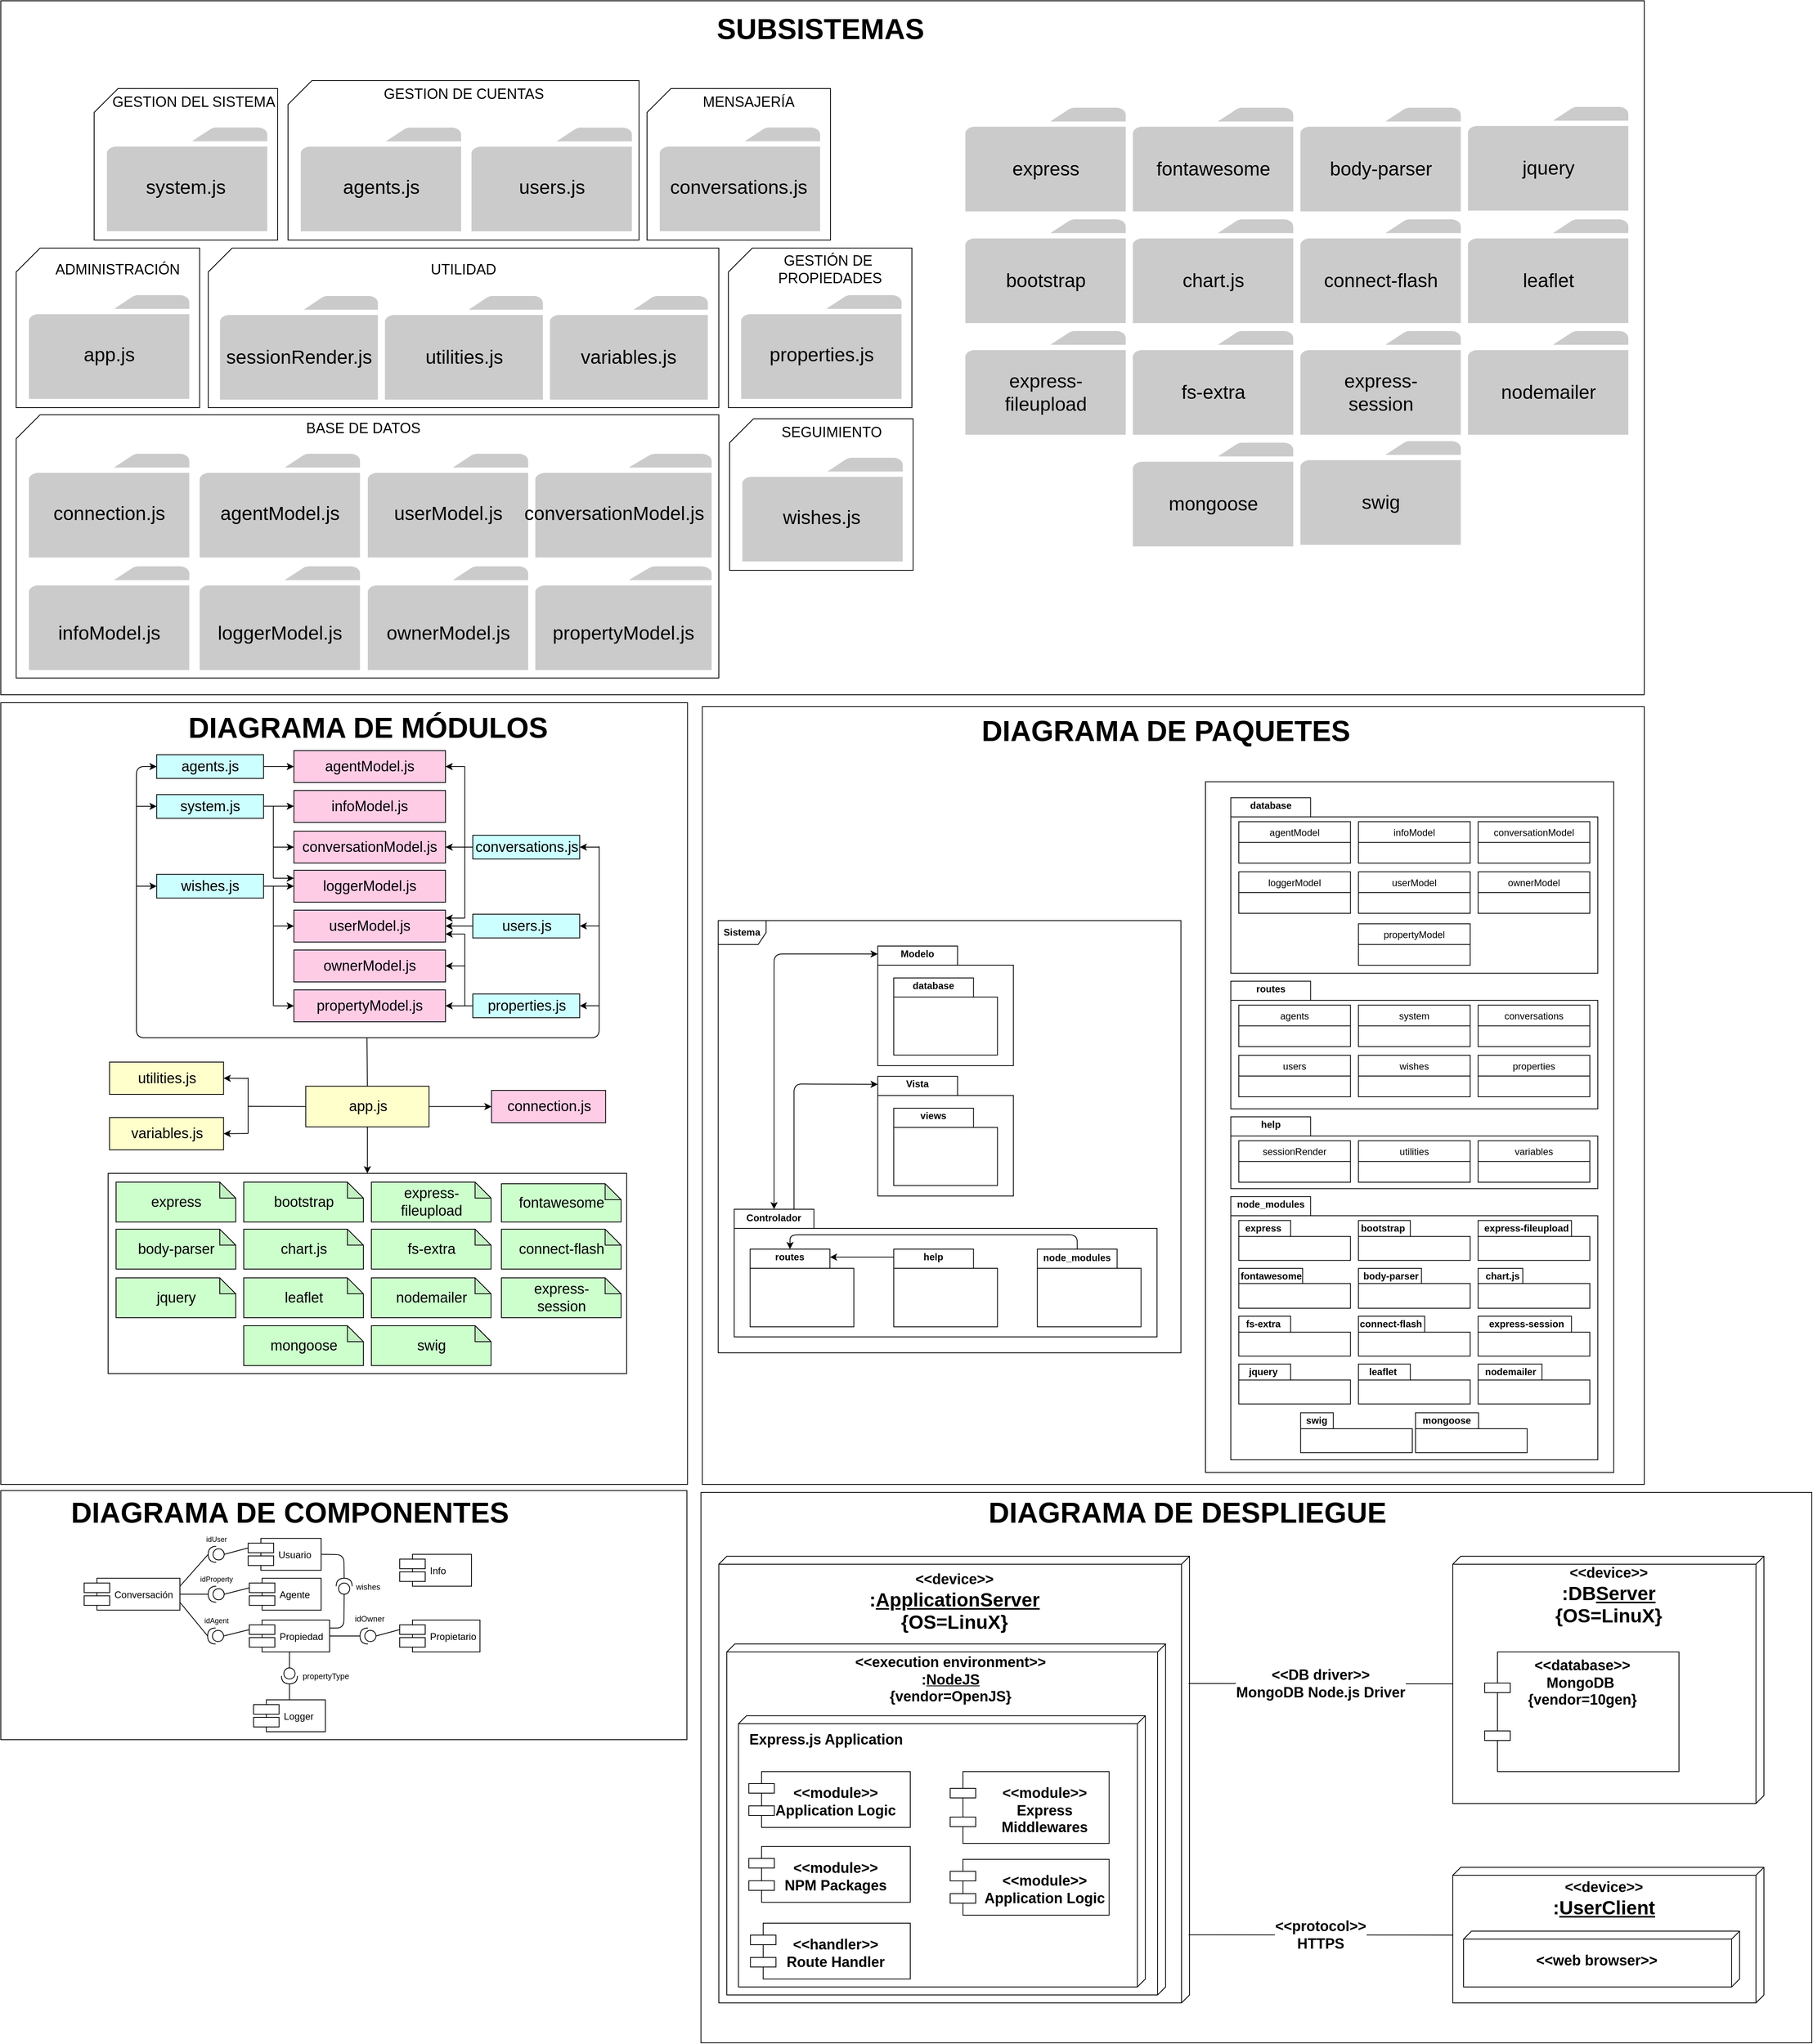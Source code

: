 <mxfile version="12.6.5" type="device"><diagram id="yXyMZjHoIQZuRrWlMwQW" name="Page-1"><mxGraphModel dx="-713" dy="-792" grid="1" gridSize="10" guides="1" tooltips="1" connect="1" arrows="1" fold="1" page="0" pageScale="1" pageWidth="827" pageHeight="1169" math="0" shadow="0"><root><mxCell id="0"/><mxCell id="1" parent="0"/><mxCell id="8IEUNL_r-zNSnHQmhITA-381" value="" style="group" vertex="1" connectable="0" parent="1"><mxGeometry x="3660" y="3860" width="1370" height="610" as="geometry"/></mxCell><mxCell id="8IEUNL_r-zNSnHQmhITA-386" value="" style="rounded=0;whiteSpace=wrap;html=1;fillColor=#FFFFFF;" vertex="1" parent="8IEUNL_r-zNSnHQmhITA-381"><mxGeometry x="-22.36" y="-80" width="1392.36" height="690" as="geometry"/></mxCell><mxCell id="8IEUNL_r-zNSnHQmhITA-352" value="" style="verticalAlign=top;align=center;spacingTop=8;spacingLeft=2;spacingRight=12;shape=cube;size=10;direction=south;fontStyle=4;html=1;fillColor=#FFFFFF;" vertex="1" parent="8IEUNL_r-zNSnHQmhITA-381"><mxGeometry width="590" height="560" as="geometry"/></mxCell><mxCell id="8IEUNL_r-zNSnHQmhITA-353" value="&lt;font&gt;&lt;b&gt;&lt;font style=&quot;font-size: 18px&quot;&gt;&amp;lt;&amp;lt;device&amp;gt;&amp;gt;&lt;br&gt;&lt;/font&gt;&lt;span style=&quot;font-size: 24px&quot;&gt;:&lt;/span&gt;&lt;u style=&quot;font-size: 24px&quot;&gt;ApplicationServer&lt;/u&gt;&lt;br&gt;&lt;span style=&quot;font-size: 24px&quot;&gt;{OS=LinuX}&lt;/span&gt;&lt;/b&gt;&lt;br&gt;&lt;/font&gt;" style="text;html=1;align=center;verticalAlign=middle;resizable=0;points=[];autosize=1;" vertex="1" parent="8IEUNL_r-zNSnHQmhITA-381"><mxGeometry x="180" y="27.67" width="230" height="60" as="geometry"/></mxCell><mxCell id="8IEUNL_r-zNSnHQmhITA-354" value="" style="verticalAlign=top;align=center;spacingTop=8;spacingLeft=2;spacingRight=12;shape=cube;size=10;direction=south;fontStyle=4;html=1;fillColor=#FFFFFF;" vertex="1" parent="8IEUNL_r-zNSnHQmhITA-381"><mxGeometry x="10" y="110" width="550" height="440" as="geometry"/></mxCell><mxCell id="8IEUNL_r-zNSnHQmhITA-355" value="&lt;font&gt;&lt;font style=&quot;font-size: 18px&quot;&gt;&lt;b&gt;&lt;font&gt;&amp;lt;&amp;lt;execution environment&amp;gt;&amp;gt;&lt;br&gt;&lt;/font&gt;:&lt;u&gt;NodeJS&lt;/u&gt;&lt;br&gt;{vendor=OpenJS}&lt;/b&gt;&lt;/font&gt;&lt;br&gt;&lt;/font&gt;" style="text;html=1;align=center;verticalAlign=middle;resizable=0;points=[];autosize=1;" vertex="1" parent="8IEUNL_r-zNSnHQmhITA-381"><mxGeometry x="164.63" y="130" width="250" height="50" as="geometry"/></mxCell><mxCell id="8IEUNL_r-zNSnHQmhITA-356" value="" style="verticalAlign=top;align=center;spacingTop=8;spacingLeft=2;spacingRight=12;shape=cube;size=10;direction=south;fontStyle=4;html=1;fillColor=#FFFFFF;" vertex="1" parent="8IEUNL_r-zNSnHQmhITA-381"><mxGeometry x="24.63" y="200" width="510" height="340" as="geometry"/></mxCell><mxCell id="8IEUNL_r-zNSnHQmhITA-357" value="&lt;font&gt;&lt;span style=&quot;font-size: 18px&quot;&gt;&lt;b&gt;Express.js Application&lt;/b&gt;&lt;/span&gt;&lt;br&gt;&lt;/font&gt;" style="text;html=1;align=center;verticalAlign=middle;resizable=0;points=[];autosize=1;" vertex="1" parent="8IEUNL_r-zNSnHQmhITA-381"><mxGeometry x="29" y="220" width="210" height="20" as="geometry"/></mxCell><mxCell id="8IEUNL_r-zNSnHQmhITA-362" value="" style="shape=component;align=left;spacingLeft=36;fillColor=#FFFFFF;" vertex="1" parent="8IEUNL_r-zNSnHQmhITA-381"><mxGeometry x="37.62" y="270" width="202.38" height="70" as="geometry"/></mxCell><mxCell id="8IEUNL_r-zNSnHQmhITA-363" value="&lt;span style=&quot;font-size: 18px&quot;&gt;&lt;b&gt;&amp;lt;&amp;lt;module&amp;gt;&amp;gt;&lt;br&gt;Application Logic&lt;/b&gt;&lt;/span&gt;" style="text;html=1;align=center;" vertex="1" parent="8IEUNL_r-zNSnHQmhITA-381"><mxGeometry x="68.11" y="280" width="155.28" height="30" as="geometry"/></mxCell><mxCell id="8IEUNL_r-zNSnHQmhITA-364" value="" style="shape=component;align=left;spacingLeft=36;fillColor=#FFFFFF;" vertex="1" parent="8IEUNL_r-zNSnHQmhITA-381"><mxGeometry x="290" y="270" width="199.25" height="90" as="geometry"/></mxCell><mxCell id="8IEUNL_r-zNSnHQmhITA-365" value="&lt;span style=&quot;font-size: 18px&quot;&gt;&lt;b&gt;&amp;lt;&amp;lt;module&amp;gt;&amp;gt;&lt;br&gt;Express &lt;br&gt;Middlewares&lt;/b&gt;&lt;br&gt;&lt;/span&gt;" style="text;html=1;align=center;" vertex="1" parent="8IEUNL_r-zNSnHQmhITA-381"><mxGeometry x="330.0" y="280" width="155.28" height="30" as="geometry"/></mxCell><mxCell id="8IEUNL_r-zNSnHQmhITA-366" value="" style="shape=component;align=left;spacingLeft=36;fillColor=#FFFFFF;" vertex="1" parent="8IEUNL_r-zNSnHQmhITA-381"><mxGeometry x="290" y="380" width="199.25" height="70" as="geometry"/></mxCell><mxCell id="8IEUNL_r-zNSnHQmhITA-367" value="&lt;span style=&quot;font-size: 18px&quot;&gt;&lt;b&gt;&amp;lt;&amp;lt;module&amp;gt;&amp;gt;&lt;br&gt;Application Logic&lt;/b&gt;&lt;/span&gt;" style="text;html=1;align=center;" vertex="1" parent="8IEUNL_r-zNSnHQmhITA-381"><mxGeometry x="330.0" y="390" width="155.28" height="30" as="geometry"/></mxCell><mxCell id="8IEUNL_r-zNSnHQmhITA-370" value="" style="shape=component;align=left;spacingLeft=36;fillColor=#FFFFFF;" vertex="1" parent="8IEUNL_r-zNSnHQmhITA-381"><mxGeometry x="37.62" y="363.84" width="202.38" height="70" as="geometry"/></mxCell><mxCell id="8IEUNL_r-zNSnHQmhITA-371" value="&lt;span style=&quot;font-size: 18px&quot;&gt;&lt;b&gt;&amp;lt;&amp;lt;module&amp;gt;&amp;gt;&lt;br&gt;NPM Packages&lt;/b&gt;&lt;br&gt;&lt;/span&gt;" style="text;html=1;align=center;" vertex="1" parent="8IEUNL_r-zNSnHQmhITA-381"><mxGeometry x="68.11" y="373.84" width="155.28" height="30" as="geometry"/></mxCell><mxCell id="8IEUNL_r-zNSnHQmhITA-372" value="" style="shape=component;align=left;spacingLeft=36;fillColor=#FFFFFF;" vertex="1" parent="8IEUNL_r-zNSnHQmhITA-381"><mxGeometry x="39.63" y="460" width="200.37" height="70" as="geometry"/></mxCell><mxCell id="8IEUNL_r-zNSnHQmhITA-373" value="&lt;span style=&quot;font-size: 18px&quot;&gt;&lt;b&gt;&amp;lt;&amp;lt;handler&amp;gt;&amp;gt;&lt;br&gt;Route Handler&lt;/b&gt;&lt;br&gt;&lt;/span&gt;" style="text;html=1;align=center;" vertex="1" parent="8IEUNL_r-zNSnHQmhITA-381"><mxGeometry x="68.11" y="470" width="155.28" height="30" as="geometry"/></mxCell><mxCell id="8IEUNL_r-zNSnHQmhITA-336" value="" style="rounded=0;whiteSpace=wrap;html=1;fillColor=#FFFFFF;" vertex="1" parent="1"><mxGeometry x="2760" y="3777.67" width="860" height="312.33" as="geometry"/></mxCell><mxCell id="8IEUNL_r-zNSnHQmhITA-270" value="" style="rounded=0;whiteSpace=wrap;html=1;fillColor=#FFFFFF;" vertex="1" parent="1"><mxGeometry x="2760" y="1910" width="2060" height="870" as="geometry"/></mxCell><mxCell id="8IEUNL_r-zNSnHQmhITA-173" value="" style="rounded=0;whiteSpace=wrap;html=1;fillColor=#FFFFFF;" vertex="1" parent="1"><mxGeometry x="3639.25" y="2795" width="1180.75" height="975" as="geometry"/></mxCell><mxCell id="8IEUNL_r-zNSnHQmhITA-266" value="" style="rounded=0;whiteSpace=wrap;html=1;fillColor=#FFFFFF;" vertex="1" parent="1"><mxGeometry x="4270" y="2889.09" width="511.75" height="865.91" as="geometry"/></mxCell><mxCell id="G1W5zY0gguwKCuaoSfcS-165" value="" style="rounded=0;whiteSpace=wrap;html=1;fillColor=#FFFFFF;" parent="1" vertex="1"><mxGeometry x="2760" y="2790" width="860.75" height="980" as="geometry"/></mxCell><mxCell id="qIXQX4aZwfCVxhJVNBYA-166" value="" style="pointerEvents=1;shadow=0;dashed=0;html=1;strokeColor=none;labelPosition=center;verticalLabelPosition=bottom;verticalAlign=top;outlineConnect=0;align=center;shape=mxgraph.office.concepts.folder;fillColor=#CCCBCB;" parent="1" vertex="1"><mxGeometry x="4599" y="2184" width="201" height="130.0" as="geometry"/></mxCell><mxCell id="qIXQX4aZwfCVxhJVNBYA-124" value="" style="group" parent="1" vertex="1" connectable="0"><mxGeometry x="3969" y="2044" width="201" height="130" as="geometry"/></mxCell><mxCell id="qIXQX4aZwfCVxhJVNBYA-125" value="" style="pointerEvents=1;shadow=0;dashed=0;html=1;strokeColor=none;labelPosition=center;verticalLabelPosition=bottom;verticalAlign=top;outlineConnect=0;align=center;shape=mxgraph.office.concepts.folder;fillColor=#CCCBCB;" parent="qIXQX4aZwfCVxhJVNBYA-124" vertex="1"><mxGeometry width="201" height="130.0" as="geometry"/></mxCell><mxCell id="qIXQX4aZwfCVxhJVNBYA-126" value="&lt;span style=&quot;font-size: 24px&quot;&gt;express&lt;/span&gt;" style="text;html=1;strokeColor=none;fillColor=none;align=center;verticalAlign=middle;whiteSpace=wrap;rounded=0;" parent="qIXQX4aZwfCVxhJVNBYA-124" vertex="1"><mxGeometry x="28.5" y="53.321" width="144" height="47.709" as="geometry"/></mxCell><mxCell id="qIXQX4aZwfCVxhJVNBYA-128" value="" style="group" parent="1" vertex="1" connectable="0"><mxGeometry x="4179" y="2044" width="201" height="130" as="geometry"/></mxCell><mxCell id="qIXQX4aZwfCVxhJVNBYA-129" value="" style="pointerEvents=1;shadow=0;dashed=0;html=1;strokeColor=none;labelPosition=center;verticalLabelPosition=bottom;verticalAlign=top;outlineConnect=0;align=center;shape=mxgraph.office.concepts.folder;fillColor=#CCCBCB;" parent="qIXQX4aZwfCVxhJVNBYA-128" vertex="1"><mxGeometry width="201" height="130.0" as="geometry"/></mxCell><mxCell id="qIXQX4aZwfCVxhJVNBYA-130" value="&lt;span style=&quot;font-size: 24px&quot;&gt;fontawesome&lt;/span&gt;" style="text;html=1;strokeColor=none;fillColor=none;align=center;verticalAlign=middle;whiteSpace=wrap;rounded=0;" parent="qIXQX4aZwfCVxhJVNBYA-128" vertex="1"><mxGeometry x="28.5" y="53.321" width="144" height="47.709" as="geometry"/></mxCell><mxCell id="qIXQX4aZwfCVxhJVNBYA-131" value="" style="group" parent="1" vertex="1" connectable="0"><mxGeometry x="4389" y="2044" width="201" height="130" as="geometry"/></mxCell><mxCell id="qIXQX4aZwfCVxhJVNBYA-132" value="" style="pointerEvents=1;shadow=0;dashed=0;html=1;strokeColor=none;labelPosition=center;verticalLabelPosition=bottom;verticalAlign=top;outlineConnect=0;align=center;shape=mxgraph.office.concepts.folder;fillColor=#CCCBCB;" parent="qIXQX4aZwfCVxhJVNBYA-131" vertex="1"><mxGeometry width="201" height="130.0" as="geometry"/></mxCell><mxCell id="qIXQX4aZwfCVxhJVNBYA-133" value="&lt;span style=&quot;font-size: 24px&quot;&gt;body-parser&lt;/span&gt;" style="text;html=1;strokeColor=none;fillColor=none;align=center;verticalAlign=middle;whiteSpace=wrap;rounded=0;" parent="qIXQX4aZwfCVxhJVNBYA-131" vertex="1"><mxGeometry x="28.5" y="53.321" width="144" height="47.709" as="geometry"/></mxCell><mxCell id="qIXQX4aZwfCVxhJVNBYA-144" value="" style="group" parent="1" vertex="1" connectable="0"><mxGeometry x="3969" y="2184" width="201" height="130" as="geometry"/></mxCell><mxCell id="qIXQX4aZwfCVxhJVNBYA-145" value="" style="pointerEvents=1;shadow=0;dashed=0;html=1;strokeColor=none;labelPosition=center;verticalLabelPosition=bottom;verticalAlign=top;outlineConnect=0;align=center;shape=mxgraph.office.concepts.folder;fillColor=#CCCBCB;" parent="qIXQX4aZwfCVxhJVNBYA-144" vertex="1"><mxGeometry width="201" height="130.0" as="geometry"/></mxCell><mxCell id="qIXQX4aZwfCVxhJVNBYA-146" value="&lt;span style=&quot;font-size: 24px&quot;&gt;bootstrap&lt;/span&gt;" style="text;html=1;strokeColor=none;fillColor=none;align=center;verticalAlign=middle;whiteSpace=wrap;rounded=0;" parent="qIXQX4aZwfCVxhJVNBYA-144" vertex="1"><mxGeometry x="28.5" y="53.321" width="144" height="47.709" as="geometry"/></mxCell><mxCell id="qIXQX4aZwfCVxhJVNBYA-147" value="" style="group" parent="1" vertex="1" connectable="0"><mxGeometry x="4179" y="2184" width="201" height="130" as="geometry"/></mxCell><mxCell id="qIXQX4aZwfCVxhJVNBYA-148" value="" style="pointerEvents=1;shadow=0;dashed=0;html=1;strokeColor=none;labelPosition=center;verticalLabelPosition=bottom;verticalAlign=top;outlineConnect=0;align=center;shape=mxgraph.office.concepts.folder;fillColor=#CCCBCB;" parent="qIXQX4aZwfCVxhJVNBYA-147" vertex="1"><mxGeometry width="201" height="130.0" as="geometry"/></mxCell><mxCell id="qIXQX4aZwfCVxhJVNBYA-149" value="&lt;span style=&quot;font-size: 24px&quot;&gt;chart.js&lt;/span&gt;" style="text;html=1;strokeColor=none;fillColor=none;align=center;verticalAlign=middle;whiteSpace=wrap;rounded=0;" parent="qIXQX4aZwfCVxhJVNBYA-147" vertex="1"><mxGeometry x="28.5" y="53.321" width="144" height="47.709" as="geometry"/></mxCell><mxCell id="qIXQX4aZwfCVxhJVNBYA-150" value="" style="group" parent="1" vertex="1" connectable="0"><mxGeometry x="4389" y="2184" width="201" height="130" as="geometry"/></mxCell><mxCell id="qIXQX4aZwfCVxhJVNBYA-151" value="" style="pointerEvents=1;shadow=0;dashed=0;html=1;strokeColor=none;labelPosition=center;verticalLabelPosition=bottom;verticalAlign=top;outlineConnect=0;align=center;shape=mxgraph.office.concepts.folder;fillColor=#CCCBCB;" parent="qIXQX4aZwfCVxhJVNBYA-150" vertex="1"><mxGeometry width="201" height="130.0" as="geometry"/></mxCell><mxCell id="qIXQX4aZwfCVxhJVNBYA-152" value="&lt;span style=&quot;font-size: 24px&quot;&gt;connect-flash&lt;/span&gt;" style="text;html=1;strokeColor=none;fillColor=none;align=center;verticalAlign=middle;whiteSpace=wrap;rounded=0;" parent="qIXQX4aZwfCVxhJVNBYA-150" vertex="1"><mxGeometry x="24.75" y="53.32" width="151.5" height="47.71" as="geometry"/></mxCell><mxCell id="qIXQX4aZwfCVxhJVNBYA-156" value="" style="group" parent="1" vertex="1" connectable="0"><mxGeometry x="4179" y="2324" width="201" height="130" as="geometry"/></mxCell><mxCell id="qIXQX4aZwfCVxhJVNBYA-157" value="" style="pointerEvents=1;shadow=0;dashed=0;html=1;strokeColor=none;labelPosition=center;verticalLabelPosition=bottom;verticalAlign=top;outlineConnect=0;align=center;shape=mxgraph.office.concepts.folder;fillColor=#CCCBCB;" parent="qIXQX4aZwfCVxhJVNBYA-156" vertex="1"><mxGeometry width="201" height="130.0" as="geometry"/></mxCell><mxCell id="qIXQX4aZwfCVxhJVNBYA-158" value="&lt;span style=&quot;font-size: 24px&quot;&gt;fs-extra&lt;/span&gt;" style="text;html=1;strokeColor=none;fillColor=none;align=center;verticalAlign=middle;whiteSpace=wrap;rounded=0;" parent="qIXQX4aZwfCVxhJVNBYA-156" vertex="1"><mxGeometry x="28.5" y="53.321" width="144" height="47.709" as="geometry"/></mxCell><mxCell id="qIXQX4aZwfCVxhJVNBYA-159" value="" style="group" parent="1" vertex="1" connectable="0"><mxGeometry x="4389" y="2324" width="201" height="130" as="geometry"/></mxCell><mxCell id="qIXQX4aZwfCVxhJVNBYA-160" value="" style="pointerEvents=1;shadow=0;dashed=0;html=1;strokeColor=none;labelPosition=center;verticalLabelPosition=bottom;verticalAlign=top;outlineConnect=0;align=center;shape=mxgraph.office.concepts.folder;fillColor=#CCCBCB;" parent="qIXQX4aZwfCVxhJVNBYA-159" vertex="1"><mxGeometry width="201" height="130.0" as="geometry"/></mxCell><mxCell id="qIXQX4aZwfCVxhJVNBYA-161" value="&lt;span style=&quot;font-size: 24px&quot;&gt;express-session&lt;/span&gt;" style="text;html=1;strokeColor=none;fillColor=none;align=center;verticalAlign=middle;whiteSpace=wrap;rounded=0;" parent="qIXQX4aZwfCVxhJVNBYA-159" vertex="1"><mxGeometry x="28.5" y="53.321" width="144" height="47.709" as="geometry"/></mxCell><mxCell id="qIXQX4aZwfCVxhJVNBYA-165" value="" style="group" parent="1" vertex="1" connectable="0"><mxGeometry x="4590" y="2184" width="201" height="130" as="geometry"/></mxCell><mxCell id="qIXQX4aZwfCVxhJVNBYA-176" value="" style="group" parent="qIXQX4aZwfCVxhJVNBYA-165" vertex="1" connectable="0"><mxGeometry width="201" height="130.0" as="geometry"/></mxCell><mxCell id="qIXQX4aZwfCVxhJVNBYA-167" value="&lt;span style=&quot;font-size: 24px&quot;&gt;leaflet&lt;/span&gt;" style="text;html=1;strokeColor=none;fillColor=none;align=center;verticalAlign=middle;whiteSpace=wrap;rounded=0;" parent="qIXQX4aZwfCVxhJVNBYA-176" vertex="1"><mxGeometry x="37.5" y="53.321" width="144" height="47.709" as="geometry"/></mxCell><mxCell id="qIXQX4aZwfCVxhJVNBYA-171" value="" style="group" parent="1" vertex="1" connectable="0"><mxGeometry x="4389" y="2462" width="201" height="130" as="geometry"/></mxCell><mxCell id="qIXQX4aZwfCVxhJVNBYA-172" value="" style="pointerEvents=1;shadow=0;dashed=0;html=1;strokeColor=none;labelPosition=center;verticalLabelPosition=bottom;verticalAlign=top;outlineConnect=0;align=center;shape=mxgraph.office.concepts.folder;fillColor=#CCCBCB;" parent="qIXQX4aZwfCVxhJVNBYA-171" vertex="1"><mxGeometry width="201" height="130.0" as="geometry"/></mxCell><mxCell id="qIXQX4aZwfCVxhJVNBYA-173" value="&lt;span style=&quot;font-size: 24px&quot;&gt;swig&lt;/span&gt;" style="text;html=1;strokeColor=none;fillColor=none;align=center;verticalAlign=middle;whiteSpace=wrap;rounded=0;" parent="qIXQX4aZwfCVxhJVNBYA-171" vertex="1"><mxGeometry x="28.5" y="53.321" width="144" height="47.709" as="geometry"/></mxCell><mxCell id="qIXQX4aZwfCVxhJVNBYA-175" value="" style="group" parent="1" vertex="1" connectable="0"><mxGeometry x="4599" y="2043" width="201" height="130" as="geometry"/></mxCell><mxCell id="qIXQX4aZwfCVxhJVNBYA-162" value="" style="group" parent="qIXQX4aZwfCVxhJVNBYA-175" vertex="1" connectable="0"><mxGeometry width="201" height="130" as="geometry"/></mxCell><mxCell id="qIXQX4aZwfCVxhJVNBYA-163" value="" style="pointerEvents=1;shadow=0;dashed=0;html=1;strokeColor=none;labelPosition=center;verticalLabelPosition=bottom;verticalAlign=top;outlineConnect=0;align=center;shape=mxgraph.office.concepts.folder;fillColor=#CCCBCB;" parent="qIXQX4aZwfCVxhJVNBYA-162" vertex="1"><mxGeometry width="201" height="130.0" as="geometry"/></mxCell><mxCell id="qIXQX4aZwfCVxhJVNBYA-164" value="&lt;span style=&quot;font-size: 24px&quot;&gt;jquery&lt;/span&gt;" style="text;html=1;strokeColor=none;fillColor=none;align=center;verticalAlign=middle;whiteSpace=wrap;rounded=0;" parent="qIXQX4aZwfCVxhJVNBYA-162" vertex="1"><mxGeometry x="28.5" y="53.321" width="144" height="47.709" as="geometry"/></mxCell><mxCell id="qIXQX4aZwfCVxhJVNBYA-177" value="" style="group" parent="1" vertex="1" connectable="0"><mxGeometry x="4599" y="2324" width="201" height="130" as="geometry"/></mxCell><mxCell id="qIXQX4aZwfCVxhJVNBYA-168" value="" style="group" parent="qIXQX4aZwfCVxhJVNBYA-177" vertex="1" connectable="0"><mxGeometry width="201" height="130" as="geometry"/></mxCell><mxCell id="qIXQX4aZwfCVxhJVNBYA-169" value="" style="pointerEvents=1;shadow=0;dashed=0;html=1;strokeColor=none;labelPosition=center;verticalLabelPosition=bottom;verticalAlign=top;outlineConnect=0;align=center;shape=mxgraph.office.concepts.folder;fillColor=#CCCBCB;" parent="qIXQX4aZwfCVxhJVNBYA-168" vertex="1"><mxGeometry width="201" height="130.0" as="geometry"/></mxCell><mxCell id="qIXQX4aZwfCVxhJVNBYA-170" value="&lt;span style=&quot;font-size: 24px&quot;&gt;nodemailer&lt;/span&gt;" style="text;html=1;strokeColor=none;fillColor=none;align=center;verticalAlign=middle;whiteSpace=wrap;rounded=0;" parent="qIXQX4aZwfCVxhJVNBYA-168" vertex="1"><mxGeometry x="28.5" y="53.321" width="144" height="47.709" as="geometry"/></mxCell><mxCell id="qIXQX4aZwfCVxhJVNBYA-154" value="" style="pointerEvents=1;shadow=0;dashed=0;html=1;strokeColor=none;labelPosition=center;verticalLabelPosition=bottom;verticalAlign=top;outlineConnect=0;align=center;shape=mxgraph.office.concepts.folder;fillColor=#CCCBCB;" parent="1" vertex="1"><mxGeometry x="3969" y="2324" width="201" height="130.0" as="geometry"/></mxCell><mxCell id="qIXQX4aZwfCVxhJVNBYA-155" value="&lt;span style=&quot;font-size: 24px&quot;&gt;express-fileupload&lt;/span&gt;" style="text;html=1;strokeColor=none;fillColor=none;align=center;verticalAlign=middle;whiteSpace=wrap;rounded=0;" parent="1" vertex="1"><mxGeometry x="3997.5" y="2377.321" width="144" height="47.709" as="geometry"/></mxCell><mxCell id="qIXQX4aZwfCVxhJVNBYA-286" value="" style="group" parent="1" vertex="1" connectable="0"><mxGeometry x="3673.5" y="2434" width="230" height="190" as="geometry"/></mxCell><mxCell id="qIXQX4aZwfCVxhJVNBYA-193" value="" style="group" parent="qIXQX4aZwfCVxhJVNBYA-286" vertex="1" connectable="0"><mxGeometry width="230" height="190" as="geometry"/></mxCell><mxCell id="qIXQX4aZwfCVxhJVNBYA-91" value="" style="shape=card;whiteSpace=wrap;html=1;" parent="qIXQX4aZwfCVxhJVNBYA-193" vertex="1"><mxGeometry width="230" height="190" as="geometry"/></mxCell><mxCell id="qIXQX4aZwfCVxhJVNBYA-92" value="&lt;font style=&quot;font-size: 18px&quot;&gt;SEGUIMIENTO&lt;/font&gt;" style="text;html=1;strokeColor=none;fillColor=none;align=center;verticalAlign=middle;whiteSpace=wrap;rounded=0;" parent="qIXQX4aZwfCVxhJVNBYA-193" vertex="1"><mxGeometry x="25" width="205" height="33" as="geometry"/></mxCell><mxCell id="qIXQX4aZwfCVxhJVNBYA-93" value="" style="pointerEvents=1;shadow=0;dashed=0;html=1;strokeColor=none;labelPosition=center;verticalLabelPosition=bottom;verticalAlign=top;outlineConnect=0;align=center;shape=mxgraph.office.concepts.folder;fillColor=#CCCBCB;" parent="qIXQX4aZwfCVxhJVNBYA-193" vertex="1"><mxGeometry x="16" y="48.86" width="201" height="130.0" as="geometry"/></mxCell><mxCell id="qIXQX4aZwfCVxhJVNBYA-94" value="&lt;span style=&quot;font-size: 24px&quot;&gt;wishes.js&lt;/span&gt;" style="text;html=1;strokeColor=none;fillColor=none;align=center;verticalAlign=middle;whiteSpace=wrap;rounded=0;" parent="qIXQX4aZwfCVxhJVNBYA-193" vertex="1"><mxGeometry x="43" y="100.141" width="144" height="47.709" as="geometry"/></mxCell><mxCell id="qIXQX4aZwfCVxhJVNBYA-287" value="" style="group" parent="1" vertex="1" connectable="0"><mxGeometry x="2877" y="2020" width="230" height="190" as="geometry"/></mxCell><mxCell id="qIXQX4aZwfCVxhJVNBYA-192" value="" style="group" parent="qIXQX4aZwfCVxhJVNBYA-287" vertex="1" connectable="0"><mxGeometry width="230" height="190" as="geometry"/></mxCell><mxCell id="qIXQX4aZwfCVxhJVNBYA-95" value="" style="shape=card;whiteSpace=wrap;html=1;" parent="qIXQX4aZwfCVxhJVNBYA-192" vertex="1"><mxGeometry width="230" height="190" as="geometry"/></mxCell><mxCell id="qIXQX4aZwfCVxhJVNBYA-96" value="&lt;font style=&quot;font-size: 18px&quot;&gt;GESTION DEL SISTEMA&lt;/font&gt;" style="text;html=1;strokeColor=none;fillColor=none;align=center;verticalAlign=middle;whiteSpace=wrap;rounded=0;" parent="qIXQX4aZwfCVxhJVNBYA-192" vertex="1"><mxGeometry x="20" width="210" height="33" as="geometry"/></mxCell><mxCell id="qIXQX4aZwfCVxhJVNBYA-97" value="" style="pointerEvents=1;shadow=0;dashed=0;html=1;strokeColor=none;labelPosition=center;verticalLabelPosition=bottom;verticalAlign=top;outlineConnect=0;align=center;shape=mxgraph.office.concepts.folder;fillColor=#CCCBCB;" parent="qIXQX4aZwfCVxhJVNBYA-192" vertex="1"><mxGeometry x="16" y="48.86" width="201" height="130.0" as="geometry"/></mxCell><mxCell id="qIXQX4aZwfCVxhJVNBYA-98" value="&lt;span style=&quot;font-size: 24px&quot;&gt;system.js&lt;/span&gt;" style="text;html=1;strokeColor=none;fillColor=none;align=center;verticalAlign=middle;whiteSpace=wrap;rounded=0;" parent="qIXQX4aZwfCVxhJVNBYA-192" vertex="1"><mxGeometry x="43" y="100.001" width="144" height="47.709" as="geometry"/></mxCell><mxCell id="qIXQX4aZwfCVxhJVNBYA-288" value="" style="group" parent="1" vertex="1" connectable="0"><mxGeometry x="3570" y="2020" width="230" height="190" as="geometry"/></mxCell><mxCell id="qIXQX4aZwfCVxhJVNBYA-191" value="" style="group" parent="qIXQX4aZwfCVxhJVNBYA-288" vertex="1" connectable="0"><mxGeometry width="230" height="190" as="geometry"/></mxCell><mxCell id="qIXQX4aZwfCVxhJVNBYA-87" value="" style="shape=card;whiteSpace=wrap;html=1;" parent="qIXQX4aZwfCVxhJVNBYA-191" vertex="1"><mxGeometry width="230" height="190" as="geometry"/></mxCell><mxCell id="qIXQX4aZwfCVxhJVNBYA-88" value="&lt;font style=&quot;font-size: 18px&quot;&gt;MENSAJERÍA&lt;/font&gt;" style="text;html=1;strokeColor=none;fillColor=none;align=center;verticalAlign=middle;whiteSpace=wrap;rounded=0;" parent="qIXQX4aZwfCVxhJVNBYA-191" vertex="1"><mxGeometry x="25" width="205" height="33" as="geometry"/></mxCell><mxCell id="qIXQX4aZwfCVxhJVNBYA-89" value="" style="pointerEvents=1;shadow=0;dashed=0;html=1;strokeColor=none;labelPosition=center;verticalLabelPosition=bottom;verticalAlign=top;outlineConnect=0;align=center;shape=mxgraph.office.concepts.folder;fillColor=#CCCBCB;" parent="qIXQX4aZwfCVxhJVNBYA-191" vertex="1"><mxGeometry x="16" y="48.86" width="201" height="130.0" as="geometry"/></mxCell><mxCell id="qIXQX4aZwfCVxhJVNBYA-99" value="&lt;span style=&quot;font-size: 24px&quot;&gt;conversations.js&lt;/span&gt;" style="text;html=1;strokeColor=none;fillColor=none;align=center;verticalAlign=middle;whiteSpace=wrap;rounded=0;" parent="qIXQX4aZwfCVxhJVNBYA-191" vertex="1"><mxGeometry x="43" y="100.001" width="144" height="47.709" as="geometry"/></mxCell><mxCell id="qIXQX4aZwfCVxhJVNBYA-492" value="" style="group" parent="1" vertex="1" connectable="0"><mxGeometry x="2779.25" y="2220" width="230" height="200" as="geometry"/></mxCell><mxCell id="qIXQX4aZwfCVxhJVNBYA-493" value="" style="group" parent="qIXQX4aZwfCVxhJVNBYA-492" vertex="1" connectable="0"><mxGeometry width="230" height="200" as="geometry"/></mxCell><mxCell id="qIXQX4aZwfCVxhJVNBYA-494" value="" style="group" parent="qIXQX4aZwfCVxhJVNBYA-493" vertex="1" connectable="0"><mxGeometry width="230" height="200" as="geometry"/></mxCell><mxCell id="qIXQX4aZwfCVxhJVNBYA-495" value="" style="shape=card;whiteSpace=wrap;html=1;" parent="qIXQX4aZwfCVxhJVNBYA-494" vertex="1"><mxGeometry width="230" height="200" as="geometry"/></mxCell><mxCell id="qIXQX4aZwfCVxhJVNBYA-496" value="&lt;span style=&quot;font-size: 18px&quot;&gt;ADMINISTRACIÓN&lt;br&gt;&lt;/span&gt;" style="text;html=1;strokeColor=none;fillColor=none;align=center;verticalAlign=middle;whiteSpace=wrap;rounded=0;" parent="qIXQX4aZwfCVxhJVNBYA-494" vertex="1"><mxGeometry x="25" y="10" width="205" height="33" as="geometry"/></mxCell><mxCell id="qIXQX4aZwfCVxhJVNBYA-497" value="" style="pointerEvents=1;shadow=0;dashed=0;html=1;strokeColor=none;labelPosition=center;verticalLabelPosition=bottom;verticalAlign=top;outlineConnect=0;align=center;shape=mxgraph.office.concepts.folder;fillColor=#CCCBCB;" parent="qIXQX4aZwfCVxhJVNBYA-494" vertex="1"><mxGeometry x="16" y="59" width="201" height="130.0" as="geometry"/></mxCell><mxCell id="qIXQX4aZwfCVxhJVNBYA-498" value="&lt;span style=&quot;font-size: 24px&quot;&gt;app.js&lt;/span&gt;" style="text;html=1;strokeColor=none;fillColor=none;align=center;verticalAlign=middle;whiteSpace=wrap;rounded=0;" parent="qIXQX4aZwfCVxhJVNBYA-494" vertex="1"><mxGeometry x="44.5" y="110.001" width="144" height="47.709" as="geometry"/></mxCell><mxCell id="qIXQX4aZwfCVxhJVNBYA-499" value="" style="group" parent="1" vertex="1" connectable="0"><mxGeometry x="3020" y="2220" width="640" height="200" as="geometry"/></mxCell><mxCell id="qIXQX4aZwfCVxhJVNBYA-77" value="" style="shape=card;whiteSpace=wrap;html=1;" parent="qIXQX4aZwfCVxhJVNBYA-499" vertex="1"><mxGeometry width="640" height="200" as="geometry"/></mxCell><mxCell id="qIXQX4aZwfCVxhJVNBYA-51" value="&lt;font style=&quot;font-size: 18px&quot;&gt;UTILIDAD&lt;/font&gt;" style="text;html=1;strokeColor=none;fillColor=none;align=center;verticalAlign=middle;whiteSpace=wrap;rounded=0;" parent="qIXQX4aZwfCVxhJVNBYA-499" vertex="1"><mxGeometry x="201.846" y="10" width="236.308" height="33" as="geometry"/></mxCell><mxCell id="qIXQX4aZwfCVxhJVNBYA-63" value="" style="pointerEvents=1;shadow=0;dashed=0;html=1;strokeColor=none;labelPosition=center;verticalLabelPosition=bottom;verticalAlign=top;outlineConnect=0;align=center;shape=mxgraph.office.concepts.folder;fillColor=#CCCBCB;" parent="qIXQX4aZwfCVxhJVNBYA-499" vertex="1"><mxGeometry x="221.538" y="60" width="197.908" height="130.0" as="geometry"/></mxCell><mxCell id="qIXQX4aZwfCVxhJVNBYA-64" value="&lt;span style=&quot;font-size: 24px&quot;&gt;utilities.js&lt;/span&gt;" style="text;html=1;strokeColor=none;fillColor=none;align=center;verticalAlign=middle;whiteSpace=wrap;rounded=0;" parent="qIXQX4aZwfCVxhJVNBYA-499" vertex="1"><mxGeometry x="249.6" y="113.001" width="141.785" height="47.709" as="geometry"/></mxCell><mxCell id="qIXQX4aZwfCVxhJVNBYA-52" value="" style="group" parent="qIXQX4aZwfCVxhJVNBYA-499" vertex="1" connectable="0"><mxGeometry x="14.769" y="60" width="197.908" height="130" as="geometry"/></mxCell><mxCell id="qIXQX4aZwfCVxhJVNBYA-53" value="" style="pointerEvents=1;shadow=0;dashed=0;html=1;strokeColor=none;labelPosition=center;verticalLabelPosition=bottom;verticalAlign=top;outlineConnect=0;align=center;shape=mxgraph.office.concepts.folder;fillColor=#CCCBCB;" parent="qIXQX4aZwfCVxhJVNBYA-52" vertex="1"><mxGeometry width="197.908" height="130.0" as="geometry"/></mxCell><mxCell id="qIXQX4aZwfCVxhJVNBYA-54" value="&lt;span style=&quot;font-size: 24px&quot;&gt;sessionRender.js&lt;/span&gt;" style="text;html=1;strokeColor=none;fillColor=none;align=center;verticalAlign=middle;whiteSpace=wrap;rounded=0;" parent="qIXQX4aZwfCVxhJVNBYA-52" vertex="1"><mxGeometry x="28.062" y="53.321" width="141.785" height="47.709" as="geometry"/></mxCell><mxCell id="qIXQX4aZwfCVxhJVNBYA-71" value="" style="group" parent="qIXQX4aZwfCVxhJVNBYA-499" vertex="1" connectable="0"><mxGeometry x="428.308" y="60" width="197.908" height="130" as="geometry"/></mxCell><mxCell id="qIXQX4aZwfCVxhJVNBYA-72" value="" style="pointerEvents=1;shadow=0;dashed=0;html=1;strokeColor=none;labelPosition=center;verticalLabelPosition=bottom;verticalAlign=top;outlineConnect=0;align=center;shape=mxgraph.office.concepts.folder;fillColor=#CCCBCB;" parent="qIXQX4aZwfCVxhJVNBYA-71" vertex="1"><mxGeometry width="197.908" height="130.0" as="geometry"/></mxCell><mxCell id="qIXQX4aZwfCVxhJVNBYA-73" value="&lt;span style=&quot;font-size: 24px&quot;&gt;variables.js&lt;/span&gt;" style="text;html=1;strokeColor=none;fillColor=none;align=center;verticalAlign=middle;whiteSpace=wrap;rounded=0;" parent="qIXQX4aZwfCVxhJVNBYA-71" vertex="1"><mxGeometry x="28.062" y="53.321" width="141.785" height="47.709" as="geometry"/></mxCell><mxCell id="qIXQX4aZwfCVxhJVNBYA-500" value="" style="group" parent="1" vertex="1" connectable="0"><mxGeometry x="3120" y="2010" width="440" height="200" as="geometry"/></mxCell><mxCell id="qIXQX4aZwfCVxhJVNBYA-101" value="" style="shape=card;whiteSpace=wrap;html=1;" parent="qIXQX4aZwfCVxhJVNBYA-500" vertex="1"><mxGeometry width="440" height="200" as="geometry"/></mxCell><mxCell id="qIXQX4aZwfCVxhJVNBYA-102" value="&lt;font style=&quot;font-size: 18px&quot;&gt;GESTION DE CUENTAS&lt;/font&gt;" style="text;html=1;strokeColor=none;fillColor=none;align=center;verticalAlign=middle;whiteSpace=wrap;rounded=0;" parent="qIXQX4aZwfCVxhJVNBYA-500" vertex="1"><mxGeometry x="117.5" width="205" height="33" as="geometry"/></mxCell><mxCell id="qIXQX4aZwfCVxhJVNBYA-103" value="" style="pointerEvents=1;shadow=0;dashed=0;html=1;strokeColor=none;labelPosition=center;verticalLabelPosition=bottom;verticalAlign=top;outlineConnect=0;align=center;shape=mxgraph.office.concepts.folder;fillColor=#CCCBCB;" parent="qIXQX4aZwfCVxhJVNBYA-500" vertex="1"><mxGeometry x="16" y="59" width="201" height="130.0" as="geometry"/></mxCell><mxCell id="qIXQX4aZwfCVxhJVNBYA-104" value="&lt;span style=&quot;font-size: 24px&quot;&gt;agents.js&lt;/span&gt;" style="text;html=1;strokeColor=none;fillColor=none;align=center;verticalAlign=middle;whiteSpace=wrap;rounded=0;" parent="qIXQX4aZwfCVxhJVNBYA-500" vertex="1"><mxGeometry x="44.5" y="110.001" width="144" height="47.709" as="geometry"/></mxCell><mxCell id="qIXQX4aZwfCVxhJVNBYA-107" value="" style="pointerEvents=1;shadow=0;dashed=0;html=1;strokeColor=none;labelPosition=center;verticalLabelPosition=bottom;verticalAlign=top;outlineConnect=0;align=center;shape=mxgraph.office.concepts.folder;fillColor=#CCCBCB;" parent="qIXQX4aZwfCVxhJVNBYA-500" vertex="1"><mxGeometry x="230" y="59" width="201" height="130.0" as="geometry"/></mxCell><mxCell id="qIXQX4aZwfCVxhJVNBYA-108" value="&lt;span style=&quot;font-size: 24px&quot;&gt;users.js&lt;/span&gt;" style="text;html=1;strokeColor=none;fillColor=none;align=center;verticalAlign=middle;whiteSpace=wrap;rounded=0;" parent="qIXQX4aZwfCVxhJVNBYA-500" vertex="1"><mxGeometry x="258.5" y="110.001" width="144" height="47.709" as="geometry"/></mxCell><mxCell id="qIXQX4aZwfCVxhJVNBYA-285" value="" style="group" parent="1" vertex="1" connectable="0"><mxGeometry x="3672" y="2220" width="230" height="200" as="geometry"/></mxCell><mxCell id="qIXQX4aZwfCVxhJVNBYA-194" value="" style="group" parent="qIXQX4aZwfCVxhJVNBYA-285" vertex="1" connectable="0"><mxGeometry width="230" height="200" as="geometry"/></mxCell><mxCell id="qIXQX4aZwfCVxhJVNBYA-118" value="" style="group" parent="qIXQX4aZwfCVxhJVNBYA-194" vertex="1" connectable="0"><mxGeometry width="230" height="200" as="geometry"/></mxCell><mxCell id="qIXQX4aZwfCVxhJVNBYA-111" value="" style="shape=card;whiteSpace=wrap;html=1;" parent="qIXQX4aZwfCVxhJVNBYA-118" vertex="1"><mxGeometry width="230" height="200" as="geometry"/></mxCell><mxCell id="qIXQX4aZwfCVxhJVNBYA-112" value="&lt;span style=&quot;font-size: 18px&quot;&gt;GESTIÓN DE&amp;nbsp;&lt;br&gt;PROPIEDADES&lt;br&gt;&lt;/span&gt;" style="text;html=1;strokeColor=none;fillColor=none;align=center;verticalAlign=middle;whiteSpace=wrap;rounded=0;" parent="qIXQX4aZwfCVxhJVNBYA-118" vertex="1"><mxGeometry x="25" y="10" width="205" height="33" as="geometry"/></mxCell><mxCell id="qIXQX4aZwfCVxhJVNBYA-113" value="" style="pointerEvents=1;shadow=0;dashed=0;html=1;strokeColor=none;labelPosition=center;verticalLabelPosition=bottom;verticalAlign=top;outlineConnect=0;align=center;shape=mxgraph.office.concepts.folder;fillColor=#CCCBCB;" parent="qIXQX4aZwfCVxhJVNBYA-118" vertex="1"><mxGeometry x="16" y="59" width="201" height="130.0" as="geometry"/></mxCell><mxCell id="qIXQX4aZwfCVxhJVNBYA-114" value="&lt;span style=&quot;font-size: 24px&quot;&gt;properties.js&lt;/span&gt;" style="text;html=1;strokeColor=none;fillColor=none;align=center;verticalAlign=middle;whiteSpace=wrap;rounded=0;" parent="qIXQX4aZwfCVxhJVNBYA-118" vertex="1"><mxGeometry x="44.5" y="110.001" width="144" height="47.709" as="geometry"/></mxCell><mxCell id="qIXQX4aZwfCVxhJVNBYA-2" value="" style="shape=card;whiteSpace=wrap;html=1;" parent="1" vertex="1"><mxGeometry x="2779.25" y="2429" width="880.75" height="330" as="geometry"/></mxCell><mxCell id="qIXQX4aZwfCVxhJVNBYA-6" value="&lt;font style=&quot;font-size: 18px&quot;&gt;BASE DE DATOS&lt;/font&gt;" style="text;html=1;strokeColor=none;fillColor=none;align=center;verticalAlign=middle;whiteSpace=wrap;rounded=0;" parent="1" vertex="1"><mxGeometry x="3111.75" y="2429" width="205" height="33" as="geometry"/></mxCell><mxCell id="qIXQX4aZwfCVxhJVNBYA-83" value="" style="pointerEvents=1;shadow=0;dashed=0;html=1;strokeColor=none;labelPosition=center;verticalLabelPosition=bottom;verticalAlign=top;outlineConnect=0;align=center;shape=mxgraph.office.concepts.folder;fillColor=#CCCBCB;" parent="1" vertex="1"><mxGeometry x="2795.25" y="2477.86" width="201" height="130.0" as="geometry"/></mxCell><mxCell id="qIXQX4aZwfCVxhJVNBYA-86" value="&lt;span style=&quot;font-size: 24px&quot;&gt;connection.js&lt;/span&gt;" style="text;html=1;strokeColor=none;fillColor=none;align=center;verticalAlign=middle;whiteSpace=wrap;rounded=0;" parent="1" vertex="1"><mxGeometry x="2823.75" y="2529.141" width="144" height="47.709" as="geometry"/></mxCell><mxCell id="cRrca0z5f_NcKiryhzIJ-1" value="" style="pointerEvents=1;shadow=0;dashed=0;html=1;strokeColor=none;labelPosition=center;verticalLabelPosition=bottom;verticalAlign=top;outlineConnect=0;align=center;shape=mxgraph.office.concepts.folder;fillColor=#CCCBCB;" parent="1" vertex="1"><mxGeometry x="3009.25" y="2477.86" width="201" height="130.0" as="geometry"/></mxCell><mxCell id="cRrca0z5f_NcKiryhzIJ-3" value="" style="pointerEvents=1;shadow=0;dashed=0;html=1;strokeColor=none;labelPosition=center;verticalLabelPosition=bottom;verticalAlign=top;outlineConnect=0;align=center;shape=mxgraph.office.concepts.folder;fillColor=#CCCBCB;" parent="1" vertex="1"><mxGeometry x="3220" y="2477.86" width="201" height="130.0" as="geometry"/></mxCell><mxCell id="cRrca0z5f_NcKiryhzIJ-4" value="" style="pointerEvents=1;shadow=0;dashed=0;html=1;strokeColor=none;labelPosition=center;verticalLabelPosition=bottom;verticalAlign=top;outlineConnect=0;align=center;shape=mxgraph.office.concepts.folder;fillColor=#CCCBCB;" parent="1" vertex="1"><mxGeometry x="3430" y="2477.86" width="221" height="130" as="geometry"/></mxCell><mxCell id="cRrca0z5f_NcKiryhzIJ-9" value="" style="pointerEvents=1;shadow=0;dashed=0;html=1;strokeColor=none;labelPosition=center;verticalLabelPosition=bottom;verticalAlign=top;outlineConnect=0;align=center;shape=mxgraph.office.concepts.folder;fillColor=#CCCBCB;" parent="1" vertex="1"><mxGeometry x="2795.25" y="2619" width="201" height="130.0" as="geometry"/></mxCell><mxCell id="cRrca0z5f_NcKiryhzIJ-10" value="" style="pointerEvents=1;shadow=0;dashed=0;html=1;strokeColor=none;labelPosition=center;verticalLabelPosition=bottom;verticalAlign=top;outlineConnect=0;align=center;shape=mxgraph.office.concepts.folder;fillColor=#CCCBCB;" parent="1" vertex="1"><mxGeometry x="3009.25" y="2619" width="201" height="130.0" as="geometry"/></mxCell><mxCell id="cRrca0z5f_NcKiryhzIJ-11" value="" style="pointerEvents=1;shadow=0;dashed=0;html=1;strokeColor=none;labelPosition=center;verticalLabelPosition=bottom;verticalAlign=top;outlineConnect=0;align=center;shape=mxgraph.office.concepts.folder;fillColor=#CCCBCB;" parent="1" vertex="1"><mxGeometry x="3220" y="2619" width="201" height="130.0" as="geometry"/></mxCell><mxCell id="cRrca0z5f_NcKiryhzIJ-12" value="" style="pointerEvents=1;shadow=0;dashed=0;html=1;strokeColor=none;labelPosition=center;verticalLabelPosition=bottom;verticalAlign=top;outlineConnect=0;align=center;shape=mxgraph.office.concepts.folder;fillColor=#CCCBCB;" parent="1" vertex="1"><mxGeometry x="3430" y="2619" width="221" height="130" as="geometry"/></mxCell><mxCell id="cRrca0z5f_NcKiryhzIJ-13" value="&lt;span style=&quot;font-size: 24px&quot;&gt;agentModel.js&lt;/span&gt;" style="text;html=1;strokeColor=none;fillColor=none;align=center;verticalAlign=middle;whiteSpace=wrap;rounded=0;" parent="1" vertex="1"><mxGeometry x="3037.75" y="2529.141" width="144" height="47.709" as="geometry"/></mxCell><mxCell id="cRrca0z5f_NcKiryhzIJ-14" value="&lt;span style=&quot;font-size: 24px&quot;&gt;userModel.js&lt;/span&gt;" style="text;html=1;strokeColor=none;fillColor=none;align=center;verticalAlign=middle;whiteSpace=wrap;rounded=0;" parent="1" vertex="1"><mxGeometry x="3248.5" y="2529.141" width="144" height="47.709" as="geometry"/></mxCell><mxCell id="cRrca0z5f_NcKiryhzIJ-15" value="&lt;span style=&quot;font-size: 24px&quot;&gt;conversationModel.js&lt;/span&gt;" style="text;html=1;strokeColor=none;fillColor=none;align=center;verticalAlign=middle;whiteSpace=wrap;rounded=0;" parent="1" vertex="1"><mxGeometry x="3456.75" y="2529.141" width="144" height="47.709" as="geometry"/></mxCell><mxCell id="cRrca0z5f_NcKiryhzIJ-16" value="&lt;span style=&quot;font-size: 24px&quot;&gt;propertyModel.js&lt;/span&gt;" style="text;html=1;strokeColor=none;fillColor=none;align=center;verticalAlign=middle;whiteSpace=wrap;rounded=0;" parent="1" vertex="1"><mxGeometry x="3475.13" y="2679" width="130.75" height="47.71" as="geometry"/></mxCell><mxCell id="cRrca0z5f_NcKiryhzIJ-17" value="&lt;span style=&quot;font-size: 24px&quot;&gt;ownerModel.js&lt;/span&gt;" style="text;html=1;strokeColor=none;fillColor=none;align=center;verticalAlign=middle;whiteSpace=wrap;rounded=0;" parent="1" vertex="1"><mxGeometry x="3248.5" y="2679.001" width="144" height="47.709" as="geometry"/></mxCell><mxCell id="cRrca0z5f_NcKiryhzIJ-18" value="&lt;span style=&quot;font-size: 24px&quot;&gt;loggerModel.js&lt;/span&gt;" style="text;html=1;strokeColor=none;fillColor=none;align=center;verticalAlign=middle;whiteSpace=wrap;rounded=0;" parent="1" vertex="1"><mxGeometry x="3037.75" y="2679.001" width="144" height="47.709" as="geometry"/></mxCell><mxCell id="cRrca0z5f_NcKiryhzIJ-19" value="&lt;span style=&quot;font-size: 24px&quot;&gt;infoModel.js&lt;/span&gt;" style="text;html=1;strokeColor=none;fillColor=none;align=center;verticalAlign=middle;whiteSpace=wrap;rounded=0;" parent="1" vertex="1"><mxGeometry x="2823.75" y="2679.001" width="144" height="47.709" as="geometry"/></mxCell><mxCell id="cRrca0z5f_NcKiryhzIJ-21" value="" style="group" parent="1" vertex="1" connectable="0"><mxGeometry x="4179" y="2464" width="201" height="130" as="geometry"/></mxCell><mxCell id="cRrca0z5f_NcKiryhzIJ-22" value="" style="pointerEvents=1;shadow=0;dashed=0;html=1;strokeColor=none;labelPosition=center;verticalLabelPosition=bottom;verticalAlign=top;outlineConnect=0;align=center;shape=mxgraph.office.concepts.folder;fillColor=#CCCBCB;" parent="cRrca0z5f_NcKiryhzIJ-21" vertex="1"><mxGeometry width="201" height="130.0" as="geometry"/></mxCell><mxCell id="cRrca0z5f_NcKiryhzIJ-23" value="&lt;span style=&quot;font-size: 24px&quot;&gt;mongoose&lt;/span&gt;" style="text;html=1;strokeColor=none;fillColor=none;align=center;verticalAlign=middle;whiteSpace=wrap;rounded=0;" parent="cRrca0z5f_NcKiryhzIJ-21" vertex="1"><mxGeometry x="28.5" y="53.321" width="144" height="47.709" as="geometry"/></mxCell><mxCell id="cRrca0z5f_NcKiryhzIJ-52" value="&lt;font style=&quot;font-size: 18px&quot;&gt;agents.js&lt;/font&gt;" style="html=1;fillColor=#CCFFFF;" parent="1" vertex="1"><mxGeometry x="2955.38" y="2855.13" width="134" height="29.75" as="geometry"/></mxCell><mxCell id="G1W5zY0gguwKCuaoSfcS-8" value="&lt;font style=&quot;font-size: 18px&quot;&gt;app.js&lt;/font&gt;" style="html=1;fillColor=#FFFFCC;" parent="1" vertex="1"><mxGeometry x="3142.25" y="3270.75" width="154.5" height="51" as="geometry"/></mxCell><mxCell id="G1W5zY0gguwKCuaoSfcS-69" value="" style="group" parent="1" vertex="1" connectable="0"><mxGeometry x="2894.5" y="3380" width="650" height="251" as="geometry"/></mxCell><mxCell id="G1W5zY0gguwKCuaoSfcS-68" value="" style="rounded=0;whiteSpace=wrap;html=1;" parent="G1W5zY0gguwKCuaoSfcS-69" vertex="1"><mxGeometry width="650" height="251" as="geometry"/></mxCell><mxCell id="G1W5zY0gguwKCuaoSfcS-53" value="&lt;font style=&quot;font-size: 18px&quot;&gt;express&lt;/font&gt;" style="shape=note;whiteSpace=wrap;html=1;backgroundOutline=1;darkOpacity=0.05;size=20;fillColor=#CCFFCC;" parent="G1W5zY0gguwKCuaoSfcS-69" vertex="1"><mxGeometry x="10" y="11" width="150" height="50" as="geometry"/></mxCell><mxCell id="G1W5zY0gguwKCuaoSfcS-54" value="&lt;font style=&quot;font-size: 18px&quot;&gt;fontawesome&lt;/font&gt;" style="shape=note;whiteSpace=wrap;html=1;backgroundOutline=1;darkOpacity=0.05;size=20;fillColor=#CCFFCC;" parent="G1W5zY0gguwKCuaoSfcS-69" vertex="1"><mxGeometry x="493" y="13" width="150" height="48" as="geometry"/></mxCell><mxCell id="G1W5zY0gguwKCuaoSfcS-55" value="&lt;font style=&quot;font-size: 18px&quot;&gt;body-parser&lt;/font&gt;" style="shape=note;whiteSpace=wrap;html=1;backgroundOutline=1;darkOpacity=0.05;size=20;fillColor=#CCFFCC;" parent="G1W5zY0gguwKCuaoSfcS-69" vertex="1"><mxGeometry x="10" y="70" width="150" height="50" as="geometry"/></mxCell><mxCell id="G1W5zY0gguwKCuaoSfcS-57" value="&lt;font style=&quot;font-size: 18px&quot;&gt;jquery&lt;/font&gt;" style="shape=note;whiteSpace=wrap;html=1;backgroundOutline=1;darkOpacity=0.05;size=20;fillColor=#CCFFCC;" parent="G1W5zY0gguwKCuaoSfcS-69" vertex="1"><mxGeometry x="10" y="131" width="150" height="50" as="geometry"/></mxCell><mxCell id="G1W5zY0gguwKCuaoSfcS-58" value="&lt;font style=&quot;font-size: 18px&quot;&gt;bootstrap&lt;/font&gt;" style="shape=note;whiteSpace=wrap;html=1;backgroundOutline=1;darkOpacity=0.05;size=20;fillColor=#CCFFCC;" parent="G1W5zY0gguwKCuaoSfcS-69" vertex="1"><mxGeometry x="170" y="11" width="150" height="50" as="geometry"/></mxCell><mxCell id="G1W5zY0gguwKCuaoSfcS-59" value="&lt;font style=&quot;font-size: 18px&quot;&gt;chart.js&lt;/font&gt;" style="shape=note;whiteSpace=wrap;html=1;backgroundOutline=1;darkOpacity=0.05;size=20;fillColor=#CCFFCC;" parent="G1W5zY0gguwKCuaoSfcS-69" vertex="1"><mxGeometry x="170" y="70" width="150" height="50" as="geometry"/></mxCell><mxCell id="G1W5zY0gguwKCuaoSfcS-60" value="&lt;font style=&quot;font-size: 18px&quot;&gt;connect-flash&lt;/font&gt;&lt;span style=&quot;color: rgba(0 , 0 , 0 , 0) ; font-family: monospace ; font-size: 0px ; white-space: nowrap&quot;&gt;%3CmxGraphModel%3E%3Croot%3E%3CmxCell%20id%3D%220%22%2F%3E%3CmxCell%20id%3D%221%22%20parent%3D%220%22%2F%3E%3CmxCell%20id%3D%222%22%20value%3D%22%26lt%3Bfont%20style%3D%26quot%3Bfont-size%3A%2018px%26quot%3B%26gt%3Bbootstrap%26lt%3B%2Ffont%26gt%3B%22%20style%3D%22shape%3Dnote%3BwhiteSpace%3Dwrap%3Bhtml%3D1%3BbackgroundOutline%3D1%3BdarkOpacity%3D0.05%3Bsize%3D20%3B%22%20vertex%3D%221%22%20parent%3D%221%22%3E%3CmxGeometry%20x%3D%222390%22%20y%3D%222950%22%20width%3D%22150%22%20height%3D%2250%22%20as%3D%22geometry%22%2F%3E%3C%2FmxCell%3E%3C%2Froot%3E%3C%2FmxGraphModel%3E&lt;/span&gt;" style="shape=note;whiteSpace=wrap;html=1;backgroundOutline=1;darkOpacity=0.05;size=20;fillColor=#CCFFCC;" parent="G1W5zY0gguwKCuaoSfcS-69" vertex="1"><mxGeometry x="493" y="70" width="150" height="50" as="geometry"/></mxCell><mxCell id="G1W5zY0gguwKCuaoSfcS-61" value="&lt;font style=&quot;font-size: 18px&quot;&gt;leaflet&lt;/font&gt;" style="shape=note;whiteSpace=wrap;html=1;backgroundOutline=1;darkOpacity=0.05;size=20;fillColor=#CCFFCC;" parent="G1W5zY0gguwKCuaoSfcS-69" vertex="1"><mxGeometry x="170" y="131" width="150" height="50" as="geometry"/></mxCell><mxCell id="G1W5zY0gguwKCuaoSfcS-62" value="&lt;font style=&quot;font-size: 18px&quot;&gt;express-&lt;br&gt;fileupload&lt;/font&gt;" style="shape=note;whiteSpace=wrap;html=1;backgroundOutline=1;darkOpacity=0.05;size=20;fillColor=#CCFFCC;" parent="G1W5zY0gguwKCuaoSfcS-69" vertex="1"><mxGeometry x="330" y="11" width="150" height="50" as="geometry"/></mxCell><mxCell id="G1W5zY0gguwKCuaoSfcS-63" value="&lt;font style=&quot;font-size: 18px&quot;&gt;fs-extra&lt;/font&gt;" style="shape=note;whiteSpace=wrap;html=1;backgroundOutline=1;darkOpacity=0.05;size=20;fillColor=#CCFFCC;" parent="G1W5zY0gguwKCuaoSfcS-69" vertex="1"><mxGeometry x="330" y="70" width="150" height="50" as="geometry"/></mxCell><mxCell id="G1W5zY0gguwKCuaoSfcS-64" value="&lt;span style=&quot;font-size: 18px&quot;&gt;express-&lt;br&gt;&lt;/span&gt;&lt;font style=&quot;font-size: 18px&quot;&gt;session&lt;/font&gt;" style="shape=note;whiteSpace=wrap;html=1;backgroundOutline=1;darkOpacity=0.05;size=20;fillColor=#CCFFCC;" parent="G1W5zY0gguwKCuaoSfcS-69" vertex="1"><mxGeometry x="493" y="131" width="150" height="50" as="geometry"/></mxCell><mxCell id="G1W5zY0gguwKCuaoSfcS-65" value="&lt;font style=&quot;font-size: 18px&quot;&gt;nodemailer&lt;/font&gt;" style="shape=note;whiteSpace=wrap;html=1;backgroundOutline=1;darkOpacity=0.05;size=20;fillColor=#CCFFCC;" parent="G1W5zY0gguwKCuaoSfcS-69" vertex="1"><mxGeometry x="330" y="131" width="150" height="50" as="geometry"/></mxCell><mxCell id="G1W5zY0gguwKCuaoSfcS-66" value="&lt;font style=&quot;font-size: 18px&quot;&gt;mongoose&lt;/font&gt;" style="shape=note;whiteSpace=wrap;html=1;backgroundOutline=1;darkOpacity=0.05;size=20;fillColor=#CCFFCC;" parent="G1W5zY0gguwKCuaoSfcS-69" vertex="1"><mxGeometry x="170" y="191" width="150" height="50" as="geometry"/></mxCell><mxCell id="G1W5zY0gguwKCuaoSfcS-67" value="&lt;font style=&quot;font-size: 18px&quot;&gt;swig&lt;/font&gt;" style="shape=note;whiteSpace=wrap;html=1;backgroundOutline=1;darkOpacity=0.05;size=20;" parent="G1W5zY0gguwKCuaoSfcS-69" vertex="1"><mxGeometry x="330" y="191" width="150" height="50" as="geometry"/></mxCell><mxCell id="G1W5zY0gguwKCuaoSfcS-159" value="&lt;font style=&quot;font-size: 18px&quot;&gt;swig&lt;/font&gt;" style="shape=note;whiteSpace=wrap;html=1;backgroundOutline=1;darkOpacity=0.05;size=20;fillColor=#CCFFCC;" parent="G1W5zY0gguwKCuaoSfcS-69" vertex="1"><mxGeometry x="330" y="191" width="150" height="50" as="geometry"/></mxCell><mxCell id="G1W5zY0gguwKCuaoSfcS-70" value="" style="endArrow=classic;html=1;entryX=0.5;entryY=0;entryDx=0;entryDy=0;exitX=0.5;exitY=1;exitDx=0;exitDy=0;" parent="1" source="G1W5zY0gguwKCuaoSfcS-8" target="G1W5zY0gguwKCuaoSfcS-68" edge="1"><mxGeometry width="50" height="50" relative="1" as="geometry"><mxPoint x="1880" y="3690" as="sourcePoint"/><mxPoint x="1930" y="3640" as="targetPoint"/></mxGeometry></mxCell><mxCell id="G1W5zY0gguwKCuaoSfcS-72" value="&lt;font style=&quot;font-size: 18px&quot;&gt;connection.js&lt;/font&gt;" style="html=1;fillColor=#FFCCE6;" parent="1" vertex="1"><mxGeometry x="3375.13" y="3276" width="143" height="40.5" as="geometry"/></mxCell><mxCell id="G1W5zY0gguwKCuaoSfcS-74" value="" style="endArrow=none;html=1;" parent="1" edge="1"><mxGeometry width="50" height="50" relative="1" as="geometry"><mxPoint x="3070" y="3260" as="sourcePoint"/><mxPoint x="3070" y="3330" as="targetPoint"/></mxGeometry></mxCell><mxCell id="G1W5zY0gguwKCuaoSfcS-75" value="" style="endArrow=classic;html=1;exitX=1;exitY=0.5;exitDx=0;exitDy=0;entryX=0;entryY=0.5;entryDx=0;entryDy=0;" parent="1" source="G1W5zY0gguwKCuaoSfcS-8" target="G1W5zY0gguwKCuaoSfcS-72" edge="1"><mxGeometry width="50" height="50" relative="1" as="geometry"><mxPoint x="3070" y="3245.5" as="sourcePoint"/><mxPoint x="3330" y="3296" as="targetPoint"/></mxGeometry></mxCell><mxCell id="G1W5zY0gguwKCuaoSfcS-77" value="&lt;font style=&quot;font-size: 18px&quot;&gt;utilities.js&lt;/font&gt;" style="html=1;fillColor=#FFFFCC;" parent="1" vertex="1"><mxGeometry x="2896.25" y="3240.5" width="143" height="40.5" as="geometry"/></mxCell><mxCell id="G1W5zY0gguwKCuaoSfcS-78" value="&lt;font style=&quot;font-size: 18px&quot;&gt;variables.js&lt;/font&gt;" style="html=1;fillColor=#FFFFCC;" parent="1" vertex="1"><mxGeometry x="2896.25" y="3310" width="143" height="40.5" as="geometry"/></mxCell><mxCell id="G1W5zY0gguwKCuaoSfcS-79" value="" style="endArrow=classic;html=1;entryX=1;entryY=0.5;entryDx=0;entryDy=0;" parent="1" target="G1W5zY0gguwKCuaoSfcS-77" edge="1"><mxGeometry width="50" height="50" relative="1" as="geometry"><mxPoint x="3070" y="3261" as="sourcePoint"/><mxPoint x="3023" y="3296.11" as="targetPoint"/></mxGeometry></mxCell><mxCell id="G1W5zY0gguwKCuaoSfcS-80" value="" style="endArrow=classic;html=1;entryX=1;entryY=0.5;entryDx=0;entryDy=0;" parent="1" target="G1W5zY0gguwKCuaoSfcS-78" edge="1"><mxGeometry width="50" height="50" relative="1" as="geometry"><mxPoint x="3070" y="3330" as="sourcePoint"/><mxPoint x="3023" y="3345.61" as="targetPoint"/></mxGeometry></mxCell><mxCell id="G1W5zY0gguwKCuaoSfcS-81" value="" style="endArrow=classic;html=1;entryX=1;entryY=0.5;entryDx=0;entryDy=0;exitX=1;exitY=0.5;exitDx=0;exitDy=0;" parent="1" source="G1W5zY0gguwKCuaoSfcS-116" target="G1W5zY0gguwKCuaoSfcS-90" edge="1"><mxGeometry width="50" height="50" relative="1" as="geometry"><mxPoint x="3222.63" y="3330" as="sourcePoint"/><mxPoint x="3017.88" y="2984.45" as="targetPoint"/></mxGeometry></mxCell><mxCell id="G1W5zY0gguwKCuaoSfcS-84" value="" style="endArrow=classic;html=1;entryX=0;entryY=0.5;entryDx=0;entryDy=0;" parent="1" target="G1W5zY0gguwKCuaoSfcS-103" edge="1"><mxGeometry width="50" height="50" relative="1" as="geometry"><mxPoint x="2930" y="3020" as="sourcePoint"/><mxPoint x="2870.755" y="2870" as="targetPoint"/></mxGeometry></mxCell><mxCell id="G1W5zY0gguwKCuaoSfcS-86" value="" style="endArrow=classic;html=1;entryX=0;entryY=0.5;entryDx=0;entryDy=0;" parent="1" target="cRrca0z5f_NcKiryhzIJ-52" edge="1"><mxGeometry width="50" height="50" relative="1" as="geometry"><mxPoint x="3510" y="2970" as="sourcePoint"/><mxPoint x="2770" y="3180" as="targetPoint"/><Array as="points"><mxPoint x="3510" y="3210"/><mxPoint x="2930" y="3210"/><mxPoint x="2930" y="2870"/></Array></mxGeometry></mxCell><mxCell id="G1W5zY0gguwKCuaoSfcS-87" value="" style="endArrow=classic;html=1;entryX=1;entryY=0.5;entryDx=0;entryDy=0;" parent="1" target="G1W5zY0gguwKCuaoSfcS-97" edge="1"><mxGeometry width="50" height="50" relative="1" as="geometry"><mxPoint x="3341.63" y="3120" as="sourcePoint"/><mxPoint x="3416.63" y="3135" as="targetPoint"/></mxGeometry></mxCell><mxCell id="G1W5zY0gguwKCuaoSfcS-90" value="&lt;span style=&quot;font-size: 18px&quot;&gt;conversationModel.js&lt;/span&gt;" style="html=1;fillColor=#FFCCE6;" parent="1" vertex="1"><mxGeometry x="3127.38" y="2951" width="190" height="40" as="geometry"/></mxCell><mxCell id="G1W5zY0gguwKCuaoSfcS-94" value="&lt;span style=&quot;font-size: 18px&quot;&gt;propertyModel.js&lt;/span&gt;" style="html=1;fillColor=#FFCCE6;" parent="1" vertex="1"><mxGeometry x="3127.38" y="3150" width="190" height="40" as="geometry"/></mxCell><mxCell id="G1W5zY0gguwKCuaoSfcS-95" value="&lt;span style=&quot;font-size: 18px&quot;&gt;loggerModel.js&lt;/span&gt;" style="html=1;fillColor=#FFCCE6;" parent="1" vertex="1"><mxGeometry x="3127.38" y="3000.01" width="190" height="40" as="geometry"/></mxCell><mxCell id="G1W5zY0gguwKCuaoSfcS-96" value="&lt;span style=&quot;font-size: 18px&quot;&gt;userModel.js&lt;/span&gt;" style="html=1;fillColor=#FFCCE6;" parent="1" vertex="1"><mxGeometry x="3127.38" y="3050" width="190" height="40" as="geometry"/></mxCell><mxCell id="G1W5zY0gguwKCuaoSfcS-97" value="&lt;span style=&quot;font-size: 18px&quot;&gt;ownerModel.js&lt;/span&gt;" style="html=1;fillColor=#FFCCE6;" parent="1" vertex="1"><mxGeometry x="3127.38" y="3100" width="190" height="40" as="geometry"/></mxCell><mxCell id="G1W5zY0gguwKCuaoSfcS-98" value="&lt;span style=&quot;font-size: 18px&quot;&gt;infoModel.js&lt;/span&gt;" style="html=1;fillColor=#FFCCE6;" parent="1" vertex="1"><mxGeometry x="3127.38" y="2900" width="190" height="40" as="geometry"/></mxCell><mxCell id="G1W5zY0gguwKCuaoSfcS-99" value="&lt;span style=&quot;font-size: 18px&quot;&gt;agentModel.js&lt;/span&gt;" style="html=1;fillColor=#FFCCE6;" parent="1" vertex="1"><mxGeometry x="3127.38" y="2850" width="190" height="40" as="geometry"/></mxCell><mxCell id="G1W5zY0gguwKCuaoSfcS-102" value="" style="endArrow=classic;html=1;entryX=0;entryY=0.5;entryDx=0;entryDy=0;exitX=1;exitY=0.5;exitDx=0;exitDy=0;" parent="1" source="cRrca0z5f_NcKiryhzIJ-52" target="G1W5zY0gguwKCuaoSfcS-99" edge="1"><mxGeometry width="50" height="50" relative="1" as="geometry"><mxPoint x="3021.63" y="3020" as="sourcePoint"/><mxPoint x="3071.63" y="2970" as="targetPoint"/></mxGeometry></mxCell><mxCell id="G1W5zY0gguwKCuaoSfcS-103" value="&lt;span style=&quot;font-size: 18px&quot;&gt;wishes.js&lt;/span&gt;" style="html=1;fillColor=#CCFFFF;" parent="1" vertex="1"><mxGeometry x="2955.38" y="3005.14" width="134" height="29.75" as="geometry"/></mxCell><mxCell id="G1W5zY0gguwKCuaoSfcS-106" value="" style="endArrow=none;html=1;" parent="1" edge="1"><mxGeometry width="50" height="50" relative="1" as="geometry"><mxPoint x="3101.63" y="3170" as="sourcePoint"/><mxPoint x="3101.63" y="3020" as="targetPoint"/></mxGeometry></mxCell><mxCell id="G1W5zY0gguwKCuaoSfcS-107" value="" style="endArrow=classic;html=1;entryX=0;entryY=0.5;entryDx=0;entryDy=0;exitX=1;exitY=0.5;exitDx=0;exitDy=0;" parent="1" source="G1W5zY0gguwKCuaoSfcS-103" target="G1W5zY0gguwKCuaoSfcS-95" edge="1"><mxGeometry width="50" height="50" relative="1" as="geometry"><mxPoint x="3111.63" y="3170" as="sourcePoint"/><mxPoint x="3137.38" y="2930" as="targetPoint"/></mxGeometry></mxCell><mxCell id="G1W5zY0gguwKCuaoSfcS-108" value="" style="endArrow=classic;html=1;entryX=0;entryY=0.5;entryDx=0;entryDy=0;" parent="1" target="G1W5zY0gguwKCuaoSfcS-96" edge="1"><mxGeometry width="50" height="50" relative="1" as="geometry"><mxPoint x="3101.63" y="3070" as="sourcePoint"/><mxPoint x="3101.63" y="3000" as="targetPoint"/></mxGeometry></mxCell><mxCell id="G1W5zY0gguwKCuaoSfcS-109" value="" style="endArrow=classic;html=1;entryX=0;entryY=0.5;entryDx=0;entryDy=0;" parent="1" target="G1W5zY0gguwKCuaoSfcS-94" edge="1"><mxGeometry width="50" height="50" relative="1" as="geometry"><mxPoint x="3101.63" y="3170" as="sourcePoint"/><mxPoint x="3127.38" y="3069.76" as="targetPoint"/></mxGeometry></mxCell><mxCell id="G1W5zY0gguwKCuaoSfcS-110" value="&lt;font style=&quot;font-size: 18px&quot;&gt;users.js&lt;/font&gt;" style="html=1;fillColor=#CCFFFF;" parent="1" vertex="1"><mxGeometry x="3351.63" y="3055.12" width="134" height="29.75" as="geometry"/></mxCell><mxCell id="G1W5zY0gguwKCuaoSfcS-111" value="" style="endArrow=classic;html=1;entryX=1;entryY=0.5;entryDx=0;entryDy=0;exitX=0;exitY=0.5;exitDx=0;exitDy=0;" parent="1" source="G1W5zY0gguwKCuaoSfcS-110" target="G1W5zY0gguwKCuaoSfcS-96" edge="1"><mxGeometry width="50" height="50" relative="1" as="geometry"><mxPoint x="3099.38" y="2930.005" as="sourcePoint"/><mxPoint x="3137.38" y="2930" as="targetPoint"/></mxGeometry></mxCell><mxCell id="G1W5zY0gguwKCuaoSfcS-112" value="&lt;font style=&quot;font-size: 18px&quot;&gt;properties.js&lt;/font&gt;" style="html=1;fillColor=#CCFFFF;" parent="1" vertex="1"><mxGeometry x="3351.63" y="3155.12" width="134" height="29.75" as="geometry"/></mxCell><mxCell id="G1W5zY0gguwKCuaoSfcS-113" value="" style="endArrow=none;html=1;" parent="1" edge="1"><mxGeometry width="50" height="50" relative="1" as="geometry"><mxPoint x="3341.63" y="3170" as="sourcePoint"/><mxPoint x="3341.63" y="3080" as="targetPoint"/></mxGeometry></mxCell><mxCell id="G1W5zY0gguwKCuaoSfcS-114" value="" style="endArrow=classic;html=1;entryX=1;entryY=0.5;entryDx=0;entryDy=0;exitX=0;exitY=0.5;exitDx=0;exitDy=0;" parent="1" source="G1W5zY0gguwKCuaoSfcS-112" target="G1W5zY0gguwKCuaoSfcS-94" edge="1"><mxGeometry width="50" height="50" relative="1" as="geometry"><mxPoint x="3341.63" y="3170" as="sourcePoint"/><mxPoint x="3327.38" y="3130" as="targetPoint"/></mxGeometry></mxCell><mxCell id="G1W5zY0gguwKCuaoSfcS-115" value="" style="endArrow=classic;html=1;entryX=1;entryY=0.75;entryDx=0;entryDy=0;" parent="1" target="G1W5zY0gguwKCuaoSfcS-96" edge="1"><mxGeometry width="50" height="50" relative="1" as="geometry"><mxPoint x="3341.63" y="3080" as="sourcePoint"/><mxPoint x="3327.38" y="3130" as="targetPoint"/><Array as="points"/></mxGeometry></mxCell><mxCell id="G1W5zY0gguwKCuaoSfcS-116" value="&lt;font style=&quot;font-size: 18px&quot;&gt;conversations.js&lt;/font&gt;" style="html=1;fillColor=#CCFFFF;" parent="1" vertex="1"><mxGeometry x="3351.63" y="2956.13" width="134" height="29.75" as="geometry"/></mxCell><mxCell id="G1W5zY0gguwKCuaoSfcS-117" value="" style="endArrow=none;html=1;" parent="1" edge="1"><mxGeometry width="50" height="50" relative="1" as="geometry"><mxPoint x="3341.63" y="3060" as="sourcePoint"/><mxPoint x="3341.63" y="2870" as="targetPoint"/></mxGeometry></mxCell><mxCell id="G1W5zY0gguwKCuaoSfcS-118" value="" style="endArrow=classic;html=1;entryX=1;entryY=0.25;entryDx=0;entryDy=0;" parent="1" target="G1W5zY0gguwKCuaoSfcS-96" edge="1"><mxGeometry width="50" height="50" relative="1" as="geometry"><mxPoint x="3341.63" y="3060" as="sourcePoint"/><mxPoint x="3327.38" y="3090" as="targetPoint"/><Array as="points"/></mxGeometry></mxCell><mxCell id="G1W5zY0gguwKCuaoSfcS-119" value="" style="endArrow=classic;html=1;entryX=1;entryY=0.5;entryDx=0;entryDy=0;" parent="1" target="G1W5zY0gguwKCuaoSfcS-99" edge="1"><mxGeometry width="50" height="50" relative="1" as="geometry"><mxPoint x="3341.63" y="2870" as="sourcePoint"/><mxPoint x="3327.38" y="3070" as="targetPoint"/><Array as="points"/></mxGeometry></mxCell><mxCell id="G1W5zY0gguwKCuaoSfcS-120" value="&lt;font style=&quot;font-size: 18px&quot;&gt;system.js&lt;/font&gt;" style="html=1;fillColor=#CCFFFF;" parent="1" vertex="1"><mxGeometry x="2955.38" y="2905.13" width="134" height="29.75" as="geometry"/></mxCell><mxCell id="G1W5zY0gguwKCuaoSfcS-123" value="" style="endArrow=classic;html=1;entryX=0;entryY=0.5;entryDx=0;entryDy=0;exitX=1;exitY=0.5;exitDx=0;exitDy=0;" parent="1" edge="1"><mxGeometry width="50" height="50" relative="1" as="geometry"><mxPoint x="3089.38" y="2919.775" as="sourcePoint"/><mxPoint x="3127.38" y="2919.77" as="targetPoint"/></mxGeometry></mxCell><mxCell id="G1W5zY0gguwKCuaoSfcS-124" value="" style="endArrow=none;html=1;" parent="1" edge="1"><mxGeometry width="50" height="50" relative="1" as="geometry"><mxPoint x="3101.63" y="3010" as="sourcePoint"/><mxPoint x="3101.63" y="2920" as="targetPoint"/></mxGeometry></mxCell><mxCell id="G1W5zY0gguwKCuaoSfcS-125" value="" style="endArrow=classic;html=1;entryX=0;entryY=0.5;entryDx=0;entryDy=0;" parent="1" target="G1W5zY0gguwKCuaoSfcS-90" edge="1"><mxGeometry width="50" height="50" relative="1" as="geometry"><mxPoint x="3101.63" y="2971" as="sourcePoint"/><mxPoint x="3137.38" y="3080" as="targetPoint"/></mxGeometry></mxCell><mxCell id="G1W5zY0gguwKCuaoSfcS-126" value="" style="endArrow=classic;html=1;entryX=0;entryY=0.25;entryDx=0;entryDy=0;" parent="1" target="G1W5zY0gguwKCuaoSfcS-95" edge="1"><mxGeometry width="50" height="50" relative="1" as="geometry"><mxPoint x="3101.63" y="3010" as="sourcePoint"/><mxPoint x="3137.38" y="2981" as="targetPoint"/></mxGeometry></mxCell><mxCell id="G1W5zY0gguwKCuaoSfcS-127" value="" style="endArrow=none;html=1;exitX=0.5;exitY=0;exitDx=0;exitDy=0;" parent="1" source="G1W5zY0gguwKCuaoSfcS-8" edge="1"><mxGeometry width="50" height="50" relative="1" as="geometry"><mxPoint x="3325.13" y="3260" as="sourcePoint"/><mxPoint x="3219" y="3210" as="targetPoint"/></mxGeometry></mxCell><mxCell id="G1W5zY0gguwKCuaoSfcS-128" value="" style="endArrow=classic;html=1;entryX=1;entryY=0.5;entryDx=0;entryDy=0;" parent="1" target="G1W5zY0gguwKCuaoSfcS-116" edge="1"><mxGeometry width="50" height="50" relative="1" as="geometry"><mxPoint x="3510" y="2971" as="sourcePoint"/><mxPoint x="2965.38" y="3030.015" as="targetPoint"/></mxGeometry></mxCell><mxCell id="G1W5zY0gguwKCuaoSfcS-129" value="" style="endArrow=classic;html=1;entryX=1;entryY=0.5;entryDx=0;entryDy=0;" parent="1" edge="1"><mxGeometry width="50" height="50" relative="1" as="geometry"><mxPoint x="3510" y="3069.88" as="sourcePoint"/><mxPoint x="3485.63" y="3069.885" as="targetPoint"/></mxGeometry></mxCell><mxCell id="G1W5zY0gguwKCuaoSfcS-130" value="" style="endArrow=classic;html=1;entryX=1;entryY=0.5;entryDx=0;entryDy=0;" parent="1" edge="1"><mxGeometry width="50" height="50" relative="1" as="geometry"><mxPoint x="3510" y="3169.88" as="sourcePoint"/><mxPoint x="3485.63" y="3169.885" as="targetPoint"/></mxGeometry></mxCell><mxCell id="G1W5zY0gguwKCuaoSfcS-131" value="" style="endArrow=classic;html=1;entryX=0;entryY=0.5;entryDx=0;entryDy=0;" parent="1" edge="1"><mxGeometry width="50" height="50" relative="1" as="geometry"><mxPoint x="2930" y="2919.88" as="sourcePoint"/><mxPoint x="2955.38" y="2919.895" as="targetPoint"/></mxGeometry></mxCell><mxCell id="G1W5zY0gguwKCuaoSfcS-164" value="" style="endArrow=none;html=1;exitX=0;exitY=0.5;exitDx=0;exitDy=0;" parent="1" source="G1W5zY0gguwKCuaoSfcS-8" edge="1"><mxGeometry width="50" height="50" relative="1" as="geometry"><mxPoint x="3080" y="3270" as="sourcePoint"/><mxPoint x="3070" y="3296" as="targetPoint"/></mxGeometry></mxCell><mxCell id="8IEUNL_r-zNSnHQmhITA-150" value="" style="group" vertex="1" connectable="0" parent="1"><mxGeometry x="3859.25" y="3095" width="170" height="150" as="geometry"/></mxCell><mxCell id="8IEUNL_r-zNSnHQmhITA-151" value="" style="shape=folder;fontStyle=1;spacingTop=10;tabWidth=100;tabHeight=24;tabPosition=left;html=1;" vertex="1" parent="8IEUNL_r-zNSnHQmhITA-150"><mxGeometry width="170" height="150" as="geometry"/></mxCell><mxCell id="8IEUNL_r-zNSnHQmhITA-152" value="&lt;b&gt;Modelo&lt;/b&gt;" style="text;html=1;strokeColor=none;fillColor=none;align=center;verticalAlign=middle;whiteSpace=wrap;rounded=0;" vertex="1" parent="8IEUNL_r-zNSnHQmhITA-150"><mxGeometry width="100" height="20" as="geometry"/></mxCell><mxCell id="8IEUNL_r-zNSnHQmhITA-153" value="" style="group" vertex="1" connectable="0" parent="8IEUNL_r-zNSnHQmhITA-150"><mxGeometry x="20" y="40" width="130" height="96.81" as="geometry"/></mxCell><mxCell id="8IEUNL_r-zNSnHQmhITA-154" value="" style="shape=folder;fontStyle=1;spacingTop=10;tabWidth=100;tabHeight=24;tabPosition=left;html=1;" vertex="1" parent="8IEUNL_r-zNSnHQmhITA-153"><mxGeometry width="130" height="96.81" as="geometry"/></mxCell><mxCell id="8IEUNL_r-zNSnHQmhITA-155" value="&lt;b&gt;database&lt;/b&gt;" style="text;html=1;strokeColor=none;fillColor=none;align=center;verticalAlign=middle;whiteSpace=wrap;rounded=0;" vertex="1" parent="8IEUNL_r-zNSnHQmhITA-153"><mxGeometry width="100" height="20" as="geometry"/></mxCell><mxCell id="8IEUNL_r-zNSnHQmhITA-156" value="" style="group" vertex="1" connectable="0" parent="1"><mxGeometry x="3859.25" y="3258.41" width="170" height="150" as="geometry"/></mxCell><mxCell id="8IEUNL_r-zNSnHQmhITA-149" value="" style="group" vertex="1" connectable="0" parent="8IEUNL_r-zNSnHQmhITA-156"><mxGeometry width="170" height="150" as="geometry"/></mxCell><mxCell id="8IEUNL_r-zNSnHQmhITA-136" value="" style="shape=folder;fontStyle=1;spacingTop=10;tabWidth=100;tabHeight=24;tabPosition=left;html=1;" vertex="1" parent="8IEUNL_r-zNSnHQmhITA-149"><mxGeometry width="170" height="150" as="geometry"/></mxCell><mxCell id="8IEUNL_r-zNSnHQmhITA-137" value="&lt;b&gt;Vista&lt;/b&gt;" style="text;html=1;strokeColor=none;fillColor=none;align=center;verticalAlign=middle;whiteSpace=wrap;rounded=0;" vertex="1" parent="8IEUNL_r-zNSnHQmhITA-149"><mxGeometry width="100" height="20" as="geometry"/></mxCell><mxCell id="8IEUNL_r-zNSnHQmhITA-123" value="" style="group" vertex="1" connectable="0" parent="8IEUNL_r-zNSnHQmhITA-149"><mxGeometry x="20" y="40" width="130" height="96.81" as="geometry"/></mxCell><mxCell id="8IEUNL_r-zNSnHQmhITA-124" value="" style="shape=folder;fontStyle=1;spacingTop=10;tabWidth=100;tabHeight=24;tabPosition=left;html=1;" vertex="1" parent="8IEUNL_r-zNSnHQmhITA-123"><mxGeometry width="130" height="96.81" as="geometry"/></mxCell><mxCell id="8IEUNL_r-zNSnHQmhITA-125" value="&lt;b&gt;views&lt;/b&gt;" style="text;html=1;strokeColor=none;fillColor=none;align=center;verticalAlign=middle;whiteSpace=wrap;rounded=0;" vertex="1" parent="8IEUNL_r-zNSnHQmhITA-123"><mxGeometry width="100" height="20" as="geometry"/></mxCell><mxCell id="8IEUNL_r-zNSnHQmhITA-133" value="" style="group" vertex="1" connectable="0" parent="1"><mxGeometry x="3679.25" y="3425" width="530" height="160" as="geometry"/></mxCell><mxCell id="8IEUNL_r-zNSnHQmhITA-127" value="" style="shape=folder;fontStyle=1;spacingTop=10;tabWidth=100;tabHeight=24;tabPosition=left;html=1;" vertex="1" parent="8IEUNL_r-zNSnHQmhITA-133"><mxGeometry width="530" height="160" as="geometry"/></mxCell><mxCell id="8IEUNL_r-zNSnHQmhITA-128" value="&lt;b&gt;Controlador&lt;/b&gt;" style="text;html=1;strokeColor=none;fillColor=none;align=center;verticalAlign=middle;whiteSpace=wrap;rounded=0;" vertex="1" parent="8IEUNL_r-zNSnHQmhITA-133"><mxGeometry width="100" height="21.333" as="geometry"/></mxCell><mxCell id="8IEUNL_r-zNSnHQmhITA-159" value="" style="endArrow=classic;html=1;exitX=0;exitY=0.5;exitDx=0;exitDy=0;entryX=1;entryY=0.5;entryDx=0;entryDy=0;" edge="1" parent="8IEUNL_r-zNSnHQmhITA-133" source="8IEUNL_r-zNSnHQmhITA-96" target="8IEUNL_r-zNSnHQmhITA-131"><mxGeometry width="50" height="50" relative="1" as="geometry"><mxPoint x="-250" y="416" as="sourcePoint"/><mxPoint x="-200" y="362.667" as="targetPoint"/></mxGeometry></mxCell><mxCell id="8IEUNL_r-zNSnHQmhITA-160" value="" style="endArrow=classic;html=1;exitX=0.5;exitY=0;exitDx=0;exitDy=0;entryX=0.5;entryY=0;entryDx=0;entryDy=0;" edge="1" parent="8IEUNL_r-zNSnHQmhITA-133" source="8IEUNL_r-zNSnHQmhITA-82" target="8IEUNL_r-zNSnHQmhITA-131"><mxGeometry width="50" height="50" relative="1" as="geometry"><mxPoint x="130" y="64" as="sourcePoint"/><mxPoint x="210" y="64" as="targetPoint"/><Array as="points"><mxPoint x="430" y="32"/><mxPoint x="70" y="32"/></Array></mxGeometry></mxCell><mxCell id="8IEUNL_r-zNSnHQmhITA-81" value="" style="shape=folder;fontStyle=1;spacingTop=10;tabWidth=100;tabHeight=24;tabPosition=left;html=1;" vertex="1" parent="8IEUNL_r-zNSnHQmhITA-133"><mxGeometry x="380" y="50" width="130" height="97.33" as="geometry"/></mxCell><mxCell id="8IEUNL_r-zNSnHQmhITA-82" value="&lt;b&gt;node_modules&lt;/b&gt;" style="text;html=1;strokeColor=none;fillColor=none;align=center;verticalAlign=middle;whiteSpace=wrap;rounded=0;" vertex="1" parent="8IEUNL_r-zNSnHQmhITA-133"><mxGeometry x="380" y="49.997" width="100" height="21.333" as="geometry"/></mxCell><mxCell id="8IEUNL_r-zNSnHQmhITA-94" value="" style="group" vertex="1" connectable="0" parent="8IEUNL_r-zNSnHQmhITA-133"><mxGeometry x="200" y="49.99" width="130" height="97.34" as="geometry"/></mxCell><mxCell id="8IEUNL_r-zNSnHQmhITA-95" value="" style="shape=folder;fontStyle=1;spacingTop=10;tabWidth=100;tabHeight=24;tabPosition=left;html=1;" vertex="1" parent="8IEUNL_r-zNSnHQmhITA-94"><mxGeometry width="130" height="97.34" as="geometry"/></mxCell><mxCell id="8IEUNL_r-zNSnHQmhITA-96" value="&lt;b&gt;help&lt;/b&gt;" style="text;html=1;strokeColor=none;fillColor=none;align=center;verticalAlign=middle;whiteSpace=wrap;rounded=0;" vertex="1" parent="8IEUNL_r-zNSnHQmhITA-94"><mxGeometry width="100" height="20.109" as="geometry"/></mxCell><mxCell id="8IEUNL_r-zNSnHQmhITA-129" value="" style="group" vertex="1" connectable="0" parent="8IEUNL_r-zNSnHQmhITA-133"><mxGeometry x="20" y="49.99" width="130" height="97.34" as="geometry"/></mxCell><mxCell id="8IEUNL_r-zNSnHQmhITA-130" value="" style="shape=folder;fontStyle=1;spacingTop=10;tabWidth=100;tabHeight=24;tabPosition=left;html=1;" vertex="1" parent="8IEUNL_r-zNSnHQmhITA-129"><mxGeometry width="130" height="97.34" as="geometry"/></mxCell><mxCell id="8IEUNL_r-zNSnHQmhITA-131" value="&lt;b&gt;routes&lt;/b&gt;" style="text;html=1;strokeColor=none;fillColor=none;align=center;verticalAlign=middle;whiteSpace=wrap;rounded=0;" vertex="1" parent="8IEUNL_r-zNSnHQmhITA-129"><mxGeometry width="100" height="20.109" as="geometry"/></mxCell><mxCell id="8IEUNL_r-zNSnHQmhITA-157" value="" style="endArrow=classic;startArrow=classic;html=1;exitX=0.5;exitY=0;exitDx=0;exitDy=0;entryX=0;entryY=0.5;entryDx=0;entryDy=0;" edge="1" parent="1" source="8IEUNL_r-zNSnHQmhITA-128" target="8IEUNL_r-zNSnHQmhITA-152"><mxGeometry width="50" height="50" relative="1" as="geometry"><mxPoint x="3819.25" y="3214.61" as="sourcePoint"/><mxPoint x="3869.25" y="3164.61" as="targetPoint"/><Array as="points"><mxPoint x="3729.25" y="3105"/></Array></mxGeometry></mxCell><mxCell id="8IEUNL_r-zNSnHQmhITA-158" value="" style="endArrow=classic;html=1;entryX=0;entryY=0.5;entryDx=0;entryDy=0;exitX=0.75;exitY=0;exitDx=0;exitDy=0;" edge="1" parent="1" source="8IEUNL_r-zNSnHQmhITA-128" target="8IEUNL_r-zNSnHQmhITA-137"><mxGeometry width="50" height="50" relative="1" as="geometry"><mxPoint x="3684.25" y="3685" as="sourcePoint"/><mxPoint x="3734.25" y="3635" as="targetPoint"/><Array as="points"><mxPoint x="3754.25" y="3268"/></Array></mxGeometry></mxCell><mxCell id="8IEUNL_r-zNSnHQmhITA-172" value="&lt;b&gt;Sistema&lt;/b&gt;" style="shape=umlFrame;whiteSpace=wrap;html=1;fillColor=#FFFFFF;" vertex="1" parent="1"><mxGeometry x="3659.25" y="3063.18" width="580" height="541.82" as="geometry"/></mxCell><mxCell id="8IEUNL_r-zNSnHQmhITA-167" value="" style="shape=folder;fontStyle=1;spacingTop=10;tabWidth=100;tabHeight=24;tabPosition=left;html=1;" vertex="1" parent="1"><mxGeometry x="4301.75" y="2909.09" width="460" height="220" as="geometry"/></mxCell><mxCell id="8IEUNL_r-zNSnHQmhITA-168" value="&lt;b&gt;database&lt;/b&gt;" style="text;html=1;strokeColor=none;fillColor=none;align=center;verticalAlign=middle;whiteSpace=wrap;rounded=0;" vertex="1" parent="1"><mxGeometry x="4301.75" y="2909.09" width="100" height="20" as="geometry"/></mxCell><mxCell id="8IEUNL_r-zNSnHQmhITA-179" value="agentModel" style="swimlane;fontStyle=0;childLayout=stackLayout;horizontal=1;startSize=26;fillColor=none;horizontalStack=0;resizeParent=1;resizeParentMax=0;resizeLast=0;collapsible=1;marginBottom=0;" vertex="1" parent="1"><mxGeometry x="4311.75" y="2939.09" width="140" height="52" as="geometry"/></mxCell><mxCell id="8IEUNL_r-zNSnHQmhITA-183" value="infoModel" style="swimlane;fontStyle=0;childLayout=stackLayout;horizontal=1;startSize=26;fillColor=none;horizontalStack=0;resizeParent=1;resizeParentMax=0;resizeLast=0;collapsible=1;marginBottom=0;" vertex="1" parent="1"><mxGeometry x="4461.75" y="2939.09" width="140" height="52" as="geometry"/></mxCell><mxCell id="8IEUNL_r-zNSnHQmhITA-184" value="conversationModel" style="swimlane;fontStyle=0;childLayout=stackLayout;horizontal=1;startSize=26;fillColor=none;horizontalStack=0;resizeParent=1;resizeParentMax=0;resizeLast=0;collapsible=1;marginBottom=0;" vertex="1" parent="1"><mxGeometry x="4611.75" y="2939.09" width="140" height="52" as="geometry"/></mxCell><mxCell id="8IEUNL_r-zNSnHQmhITA-186" value="loggerModel" style="swimlane;fontStyle=0;childLayout=stackLayout;horizontal=1;startSize=26;fillColor=none;horizontalStack=0;resizeParent=1;resizeParentMax=0;resizeLast=0;collapsible=1;marginBottom=0;" vertex="1" parent="1"><mxGeometry x="4311.75" y="3001.98" width="140" height="52" as="geometry"/></mxCell><mxCell id="8IEUNL_r-zNSnHQmhITA-187" value="userModel" style="swimlane;fontStyle=0;childLayout=stackLayout;horizontal=1;startSize=26;fillColor=none;horizontalStack=0;resizeParent=1;resizeParentMax=0;resizeLast=0;collapsible=1;marginBottom=0;" vertex="1" parent="1"><mxGeometry x="4461.75" y="3001.98" width="140" height="52" as="geometry"/></mxCell><mxCell id="8IEUNL_r-zNSnHQmhITA-188" value="ownerModel" style="swimlane;fontStyle=0;childLayout=stackLayout;horizontal=1;startSize=26;fillColor=none;horizontalStack=0;resizeParent=1;resizeParentMax=0;resizeLast=0;collapsible=1;marginBottom=0;" vertex="1" parent="1"><mxGeometry x="4611.75" y="3001.98" width="140" height="52" as="geometry"/></mxCell><mxCell id="8IEUNL_r-zNSnHQmhITA-189" value="propertyModel" style="swimlane;fontStyle=0;childLayout=stackLayout;horizontal=1;startSize=26;fillColor=none;horizontalStack=0;resizeParent=1;resizeParentMax=0;resizeLast=0;collapsible=1;marginBottom=0;" vertex="1" parent="1"><mxGeometry x="4461.75" y="3067.09" width="140" height="52" as="geometry"/></mxCell><mxCell id="8IEUNL_r-zNSnHQmhITA-170" value="" style="shape=folder;fontStyle=1;spacingTop=10;tabWidth=100;tabHeight=24;tabPosition=left;html=1;" vertex="1" parent="1"><mxGeometry x="4301.75" y="3139.09" width="460" height="160" as="geometry"/></mxCell><mxCell id="8IEUNL_r-zNSnHQmhITA-171" value="&lt;b&gt;routes&lt;/b&gt;" style="text;html=1;strokeColor=none;fillColor=none;align=center;verticalAlign=middle;whiteSpace=wrap;rounded=0;" vertex="1" parent="1"><mxGeometry x="4301.75" y="3139.09" width="100" height="20" as="geometry"/></mxCell><mxCell id="8IEUNL_r-zNSnHQmhITA-199" value="agents" style="swimlane;fontStyle=0;childLayout=stackLayout;horizontal=1;startSize=26;fillColor=none;horizontalStack=0;resizeParent=1;resizeParentMax=0;resizeLast=0;collapsible=1;marginBottom=0;" vertex="1" parent="1"><mxGeometry x="4311.75" y="3169.09" width="140" height="52" as="geometry"/></mxCell><mxCell id="8IEUNL_r-zNSnHQmhITA-200" value="system" style="swimlane;fontStyle=0;childLayout=stackLayout;horizontal=1;startSize=26;fillColor=none;horizontalStack=0;resizeParent=1;resizeParentMax=0;resizeLast=0;collapsible=1;marginBottom=0;" vertex="1" parent="1"><mxGeometry x="4461.75" y="3169.09" width="140" height="52" as="geometry"/></mxCell><mxCell id="8IEUNL_r-zNSnHQmhITA-201" value="conversations" style="swimlane;fontStyle=0;childLayout=stackLayout;horizontal=1;startSize=26;fillColor=none;horizontalStack=0;resizeParent=1;resizeParentMax=0;resizeLast=0;collapsible=1;marginBottom=0;" vertex="1" parent="1"><mxGeometry x="4611.75" y="3169.09" width="140" height="52" as="geometry"/></mxCell><mxCell id="8IEUNL_r-zNSnHQmhITA-202" value="users" style="swimlane;fontStyle=0;childLayout=stackLayout;horizontal=1;startSize=26;fillColor=none;horizontalStack=0;resizeParent=1;resizeParentMax=0;resizeLast=0;collapsible=1;marginBottom=0;" vertex="1" parent="1"><mxGeometry x="4311.75" y="3231.98" width="140" height="52" as="geometry"/></mxCell><mxCell id="8IEUNL_r-zNSnHQmhITA-203" value="wishes" style="swimlane;fontStyle=0;childLayout=stackLayout;horizontal=1;startSize=26;fillColor=none;horizontalStack=0;resizeParent=1;resizeParentMax=0;resizeLast=0;collapsible=1;marginBottom=0;" vertex="1" parent="1"><mxGeometry x="4461.75" y="3231.98" width="140" height="52" as="geometry"/></mxCell><mxCell id="8IEUNL_r-zNSnHQmhITA-204" value="properties" style="swimlane;fontStyle=0;childLayout=stackLayout;horizontal=1;startSize=26;fillColor=none;horizontalStack=0;resizeParent=1;resizeParentMax=0;resizeLast=0;collapsible=1;marginBottom=0;" vertex="1" parent="1"><mxGeometry x="4611.75" y="3231.98" width="140" height="52" as="geometry"/></mxCell><mxCell id="8IEUNL_r-zNSnHQmhITA-205" value="" style="shape=folder;fontStyle=1;spacingTop=10;tabWidth=100;tabHeight=24;tabPosition=left;html=1;" vertex="1" parent="1"><mxGeometry x="4301.75" y="3309.09" width="460" height="90" as="geometry"/></mxCell><mxCell id="8IEUNL_r-zNSnHQmhITA-206" value="&lt;b&gt;help&lt;/b&gt;" style="text;html=1;strokeColor=none;fillColor=none;align=center;verticalAlign=middle;whiteSpace=wrap;rounded=0;" vertex="1" parent="1"><mxGeometry x="4301.75" y="3309.09" width="100" height="20" as="geometry"/></mxCell><mxCell id="8IEUNL_r-zNSnHQmhITA-207" value="sessionRender" style="swimlane;fontStyle=0;childLayout=stackLayout;horizontal=1;startSize=26;fillColor=none;horizontalStack=0;resizeParent=1;resizeParentMax=0;resizeLast=0;collapsible=1;marginBottom=0;" vertex="1" parent="1"><mxGeometry x="4311.75" y="3339.09" width="140" height="52" as="geometry"/></mxCell><mxCell id="8IEUNL_r-zNSnHQmhITA-208" value="utilities" style="swimlane;fontStyle=0;childLayout=stackLayout;horizontal=1;startSize=26;fillColor=none;horizontalStack=0;resizeParent=1;resizeParentMax=0;resizeLast=0;collapsible=1;marginBottom=0;" vertex="1" parent="1"><mxGeometry x="4461.75" y="3339.09" width="140" height="52" as="geometry"/></mxCell><mxCell id="8IEUNL_r-zNSnHQmhITA-209" value="variables" style="swimlane;fontStyle=0;childLayout=stackLayout;horizontal=1;startSize=26;fillColor=none;horizontalStack=0;resizeParent=1;resizeParentMax=0;resizeLast=0;collapsible=1;marginBottom=0;" vertex="1" parent="1"><mxGeometry x="4611.75" y="3339.09" width="140" height="52" as="geometry"/></mxCell><mxCell id="8IEUNL_r-zNSnHQmhITA-213" value="" style="shape=folder;fontStyle=1;spacingTop=10;tabWidth=100;tabHeight=24;tabPosition=left;html=1;" vertex="1" parent="1"><mxGeometry x="4301.75" y="3409.09" width="460" height="330" as="geometry"/></mxCell><mxCell id="8IEUNL_r-zNSnHQmhITA-214" value="&lt;b&gt;node_modules&lt;/b&gt;" style="text;html=1;strokeColor=none;fillColor=none;align=center;verticalAlign=middle;whiteSpace=wrap;rounded=0;" vertex="1" parent="1"><mxGeometry x="4301.75" y="3409.09" width="100" height="20" as="geometry"/></mxCell><mxCell id="8IEUNL_r-zNSnHQmhITA-230" value="" style="shape=folder;fontStyle=1;spacingTop=10;tabWidth=65;tabHeight=20;tabPosition=left;html=1;fillColor=#FFFFFF;" vertex="1" parent="1"><mxGeometry x="4311.75" y="3439.09" width="140" height="50" as="geometry"/></mxCell><mxCell id="8IEUNL_r-zNSnHQmhITA-231" value="&lt;b&gt;express&lt;/b&gt;" style="text;html=1;align=center;verticalAlign=middle;resizable=0;points=[];autosize=1;" vertex="1" parent="1"><mxGeometry x="4311.75" y="3439.09" width="60" height="20" as="geometry"/></mxCell><mxCell id="8IEUNL_r-zNSnHQmhITA-234" value="" style="shape=folder;fontStyle=1;spacingTop=10;tabWidth=65;tabHeight=20;tabPosition=left;html=1;fillColor=#FFFFFF;" vertex="1" parent="1"><mxGeometry x="4461.75" y="3439.09" width="140" height="50" as="geometry"/></mxCell><mxCell id="8IEUNL_r-zNSnHQmhITA-235" value="" style="shape=folder;fontStyle=1;spacingTop=10;tabWidth=117;tabHeight=20;tabPosition=left;html=1;fillColor=#FFFFFF;" vertex="1" parent="1"><mxGeometry x="4611.75" y="3439.09" width="140" height="50" as="geometry"/></mxCell><mxCell id="8IEUNL_r-zNSnHQmhITA-236" value="&lt;b&gt;bootstrap&lt;/b&gt;" style="text;html=1;align=center;verticalAlign=middle;resizable=0;points=[];autosize=1;" vertex="1" parent="1"><mxGeometry x="4456.75" y="3439.09" width="70" height="20" as="geometry"/></mxCell><mxCell id="8IEUNL_r-zNSnHQmhITA-237" value="&lt;b&gt;express-fileupload&lt;/b&gt;" style="text;html=1;align=center;verticalAlign=middle;resizable=0;points=[];autosize=1;" vertex="1" parent="1"><mxGeometry x="4611.75" y="3439.09" width="120" height="20" as="geometry"/></mxCell><mxCell id="8IEUNL_r-zNSnHQmhITA-241" value="" style="shape=folder;fontStyle=1;spacingTop=10;tabWidth=80;tabHeight=19;tabPosition=left;html=1;fillColor=#FFFFFF;" vertex="1" parent="1"><mxGeometry x="4311.75" y="3499.09" width="140" height="50" as="geometry"/></mxCell><mxCell id="8IEUNL_r-zNSnHQmhITA-242" value="&lt;b&gt;fontawesome&lt;/b&gt;" style="text;html=1;align=center;verticalAlign=middle;resizable=0;points=[];autosize=1;" vertex="1" parent="1"><mxGeometry x="4306.75" y="3499.09" width="90" height="20" as="geometry"/></mxCell><mxCell id="8IEUNL_r-zNSnHQmhITA-243" value="" style="shape=folder;fontStyle=1;spacingTop=10;tabWidth=79;tabHeight=19;tabPosition=left;html=1;fillColor=#FFFFFF;" vertex="1" parent="1"><mxGeometry x="4461.75" y="3499.09" width="140" height="50" as="geometry"/></mxCell><mxCell id="8IEUNL_r-zNSnHQmhITA-244" value="" style="shape=folder;fontStyle=1;spacingTop=10;tabWidth=56;tabHeight=19;tabPosition=left;html=1;fillColor=#FFFFFF;" vertex="1" parent="1"><mxGeometry x="4611.75" y="3499.09" width="140" height="50" as="geometry"/></mxCell><mxCell id="8IEUNL_r-zNSnHQmhITA-245" value="&lt;b&gt;body-parser&lt;/b&gt;" style="text;html=1;align=center;verticalAlign=middle;resizable=0;points=[];autosize=1;" vertex="1" parent="1"><mxGeometry x="4461.75" y="3499.09" width="80" height="20" as="geometry"/></mxCell><mxCell id="8IEUNL_r-zNSnHQmhITA-246" value="&lt;b&gt;chart.js&lt;/b&gt;" style="text;html=1;align=center;verticalAlign=middle;resizable=0;points=[];autosize=1;" vertex="1" parent="1"><mxGeometry x="4611.75" y="3499.09" width="60" height="20" as="geometry"/></mxCell><mxCell id="8IEUNL_r-zNSnHQmhITA-247" value="" style="shape=folder;fontStyle=1;spacingTop=10;tabWidth=65;tabHeight=20;tabPosition=left;html=1;fillColor=#FFFFFF;" vertex="1" parent="1"><mxGeometry x="4311.75" y="3559.09" width="140" height="50" as="geometry"/></mxCell><mxCell id="8IEUNL_r-zNSnHQmhITA-248" value="&lt;b&gt;fs-extra&lt;/b&gt;" style="text;html=1;align=center;verticalAlign=middle;resizable=0;points=[];autosize=1;" vertex="1" parent="1"><mxGeometry x="4311.75" y="3559.09" width="60" height="20" as="geometry"/></mxCell><mxCell id="8IEUNL_r-zNSnHQmhITA-249" value="" style="shape=folder;fontStyle=1;spacingTop=10;tabWidth=83;tabHeight=20;tabPosition=left;html=1;fillColor=#FFFFFF;" vertex="1" parent="1"><mxGeometry x="4461.75" y="3559.09" width="140" height="50" as="geometry"/></mxCell><mxCell id="8IEUNL_r-zNSnHQmhITA-250" value="" style="shape=folder;fontStyle=1;spacingTop=10;tabWidth=117;tabHeight=20;tabPosition=left;html=1;fillColor=#FFFFFF;" vertex="1" parent="1"><mxGeometry x="4611.75" y="3559.09" width="140" height="50" as="geometry"/></mxCell><mxCell id="8IEUNL_r-zNSnHQmhITA-251" value="&lt;b&gt;connect-flash&lt;/b&gt;" style="text;html=1;align=center;verticalAlign=middle;resizable=0;points=[];autosize=1;" vertex="1" parent="1"><mxGeometry x="4456.75" y="3559.09" width="90" height="20" as="geometry"/></mxCell><mxCell id="8IEUNL_r-zNSnHQmhITA-252" value="&lt;b&gt;express-session&lt;/b&gt;" style="text;html=1;align=center;verticalAlign=middle;resizable=0;points=[];autosize=1;" vertex="1" parent="1"><mxGeometry x="4616.75" y="3559.09" width="110" height="20" as="geometry"/></mxCell><mxCell id="8IEUNL_r-zNSnHQmhITA-253" value="" style="shape=folder;fontStyle=1;spacingTop=10;tabWidth=65;tabHeight=20;tabPosition=left;html=1;fillColor=#FFFFFF;" vertex="1" parent="1"><mxGeometry x="4311.75" y="3619.09" width="140" height="50" as="geometry"/></mxCell><mxCell id="8IEUNL_r-zNSnHQmhITA-254" value="&lt;b&gt;jquery&lt;/b&gt;" style="text;html=1;align=center;verticalAlign=middle;resizable=0;points=[];autosize=1;" vertex="1" parent="1"><mxGeometry x="4316.75" y="3619.09" width="50" height="20" as="geometry"/></mxCell><mxCell id="8IEUNL_r-zNSnHQmhITA-255" value="" style="shape=folder;fontStyle=1;spacingTop=10;tabWidth=65;tabHeight=20;tabPosition=left;html=1;fillColor=#FFFFFF;" vertex="1" parent="1"><mxGeometry x="4461.75" y="3619.09" width="140" height="50" as="geometry"/></mxCell><mxCell id="8IEUNL_r-zNSnHQmhITA-256" value="" style="shape=folder;fontStyle=1;spacingTop=10;tabWidth=80;tabHeight=20;tabPosition=left;html=1;fillColor=#FFFFFF;" vertex="1" parent="1"><mxGeometry x="4611.75" y="3619.09" width="140" height="50" as="geometry"/></mxCell><mxCell id="8IEUNL_r-zNSnHQmhITA-257" value="&lt;b&gt;leaflet&lt;/b&gt;" style="text;html=1;align=center;verticalAlign=middle;resizable=0;points=[];autosize=1;" vertex="1" parent="1"><mxGeometry x="4466.75" y="3619.09" width="50" height="20" as="geometry"/></mxCell><mxCell id="8IEUNL_r-zNSnHQmhITA-258" value="&lt;b&gt;nodemailer&lt;/b&gt;" style="text;html=1;align=center;verticalAlign=middle;resizable=0;points=[];autosize=1;" vertex="1" parent="1"><mxGeometry x="4611.75" y="3619.09" width="80" height="20" as="geometry"/></mxCell><mxCell id="8IEUNL_r-zNSnHQmhITA-261" value="" style="shape=folder;fontStyle=1;spacingTop=10;tabWidth=41;tabHeight=20;tabPosition=left;html=1;fillColor=#FFFFFF;" vertex="1" parent="1"><mxGeometry x="4389.25" y="3680.09" width="140" height="50" as="geometry"/></mxCell><mxCell id="8IEUNL_r-zNSnHQmhITA-262" value="" style="shape=folder;fontStyle=1;spacingTop=10;tabWidth=79;tabHeight=20;tabPosition=left;html=1;fillColor=#FFFFFF;" vertex="1" parent="1"><mxGeometry x="4533.25" y="3680.09" width="140" height="50" as="geometry"/></mxCell><mxCell id="8IEUNL_r-zNSnHQmhITA-263" value="&lt;b&gt;swig&lt;/b&gt;" style="text;html=1;align=center;verticalAlign=middle;resizable=0;points=[];autosize=1;" vertex="1" parent="1"><mxGeometry x="4389.25" y="3680.09" width="40" height="20" as="geometry"/></mxCell><mxCell id="8IEUNL_r-zNSnHQmhITA-264" value="&lt;b&gt;mongoose&lt;/b&gt;" style="text;html=1;align=center;verticalAlign=middle;resizable=0;points=[];autosize=1;" vertex="1" parent="1"><mxGeometry x="4531.75" y="3680.09" width="80" height="20" as="geometry"/></mxCell><mxCell id="8IEUNL_r-zNSnHQmhITA-267" value="&lt;b&gt;&lt;font style=&quot;font-size: 36px&quot;&gt;DIAGRAMA DE PAQUETES&lt;/font&gt;&lt;/b&gt;" style="text;html=1;align=center;verticalAlign=middle;resizable=0;points=[];autosize=1;" vertex="1" parent="1"><mxGeometry x="3979.63" y="2810" width="480" height="30" as="geometry"/></mxCell><mxCell id="8IEUNL_r-zNSnHQmhITA-268" value="&lt;b&gt;&lt;font style=&quot;font-size: 36px&quot;&gt;DIAGRAMA DE MÓDULOS&lt;/font&gt;&lt;/b&gt;" style="text;html=1;align=center;verticalAlign=middle;resizable=0;points=[];autosize=1;" vertex="1" parent="1"><mxGeometry x="2984.5" y="2806" width="470" height="30" as="geometry"/></mxCell><mxCell id="8IEUNL_r-zNSnHQmhITA-271" value="&lt;span style=&quot;font-size: 36px&quot;&gt;&lt;b&gt;SUBSISTEMAS&lt;/b&gt;&lt;/span&gt;" style="text;html=1;align=center;verticalAlign=middle;resizable=0;points=[];autosize=1;" vertex="1" parent="1"><mxGeometry x="3647" y="1930" width="280" height="30" as="geometry"/></mxCell><mxCell id="8IEUNL_r-zNSnHQmhITA-274" value="&lt;span style=&quot;font-size: 36px&quot;&gt;&lt;b&gt;DIAGRAMA DE COMPONENTES&lt;/b&gt;&lt;/span&gt;" style="text;html=1;align=center;verticalAlign=middle;resizable=0;points=[];autosize=1;" vertex="1" parent="1"><mxGeometry x="2841.81" y="3790" width="560" height="30" as="geometry"/></mxCell><mxCell id="8IEUNL_r-zNSnHQmhITA-275" value="Conversación" style="shape=component;align=left;spacingLeft=36;fillColor=#FFFFFF;" vertex="1" parent="1"><mxGeometry x="2864.5" y="3887.67" width="120" height="40" as="geometry"/></mxCell><mxCell id="8IEUNL_r-zNSnHQmhITA-276" value="" style="shape=providedRequiredInterface;html=1;verticalLabelPosition=bottom;fillColor=#FFFFFF;rotation=-180;" vertex="1" parent="1"><mxGeometry x="3020" y="3847.67" width="20" height="20" as="geometry"/></mxCell><mxCell id="8IEUNL_r-zNSnHQmhITA-277" value="Usuario" style="shape=component;align=left;spacingLeft=36;fillColor=#FFFFFF;" vertex="1" parent="1"><mxGeometry x="3070" y="3837.67" width="91.5" height="40" as="geometry"/></mxCell><mxCell id="8IEUNL_r-zNSnHQmhITA-278" value="Agente" style="shape=component;align=left;spacingLeft=36;fillColor=#FFFFFF;" vertex="1" parent="1"><mxGeometry x="3071.5" y="3887.67" width="90" height="40" as="geometry"/></mxCell><mxCell id="8IEUNL_r-zNSnHQmhITA-279" value="" style="endArrow=none;html=1;entryX=0;entryY=0.3;entryDx=0;entryDy=0;exitX=0;exitY=0.5;exitDx=0;exitDy=0;exitPerimeter=0;" edge="1" parent="1" source="8IEUNL_r-zNSnHQmhITA-276" target="8IEUNL_r-zNSnHQmhITA-277"><mxGeometry width="50" height="50" relative="1" as="geometry"><mxPoint x="3037.75" y="3997.67" as="sourcePoint"/><mxPoint x="3087.75" y="3947.67" as="targetPoint"/></mxGeometry></mxCell><mxCell id="8IEUNL_r-zNSnHQmhITA-299" value="" style="endArrow=none;html=1;entryX=1;entryY=0.5;entryDx=0;entryDy=0;exitX=1;exitY=0.25;exitDx=0;exitDy=0;entryPerimeter=0;" edge="1" parent="1" source="8IEUNL_r-zNSnHQmhITA-275" target="8IEUNL_r-zNSnHQmhITA-276"><mxGeometry width="50" height="50" relative="1" as="geometry"><mxPoint x="3069.25" y="3927.67" as="sourcePoint"/><mxPoint x="3152.25" y="3915.67" as="targetPoint"/></mxGeometry></mxCell><mxCell id="8IEUNL_r-zNSnHQmhITA-300" value="" style="endArrow=none;html=1;exitX=1;exitY=0.5;exitDx=0;exitDy=0;entryX=1;entryY=0.5;entryDx=0;entryDy=0;entryPerimeter=0;" edge="1" parent="1" source="8IEUNL_r-zNSnHQmhITA-275" target="8IEUNL_r-zNSnHQmhITA-301"><mxGeometry width="50" height="50" relative="1" as="geometry"><mxPoint x="2970" y="3912.67" as="sourcePoint"/><mxPoint x="3049.25" y="3927.67" as="targetPoint"/></mxGeometry></mxCell><mxCell id="8IEUNL_r-zNSnHQmhITA-301" value="" style="shape=providedRequiredInterface;html=1;verticalLabelPosition=bottom;fillColor=#FFFFFF;rotation=-180;" vertex="1" parent="1"><mxGeometry x="3020" y="3897.67" width="20" height="20" as="geometry"/></mxCell><mxCell id="8IEUNL_r-zNSnHQmhITA-304" value="" style="endArrow=none;html=1;entryX=0;entryY=0.3;entryDx=0;entryDy=0;exitX=0;exitY=0.5;exitDx=0;exitDy=0;exitPerimeter=0;" edge="1" parent="1" source="8IEUNL_r-zNSnHQmhITA-301" target="8IEUNL_r-zNSnHQmhITA-278"><mxGeometry width="50" height="50" relative="1" as="geometry"><mxPoint x="2939.5" y="3930" as="sourcePoint"/><mxPoint x="3028" y="3928" as="targetPoint"/></mxGeometry></mxCell><mxCell id="8IEUNL_r-zNSnHQmhITA-310" value="&lt;font style=&quot;font-size: 9px&quot;&gt;idUser&lt;/font&gt;" style="text;html=1;align=center;verticalAlign=middle;resizable=0;points=[];autosize=1;" vertex="1" parent="1"><mxGeometry x="3010" y="3827.67" width="40" height="20" as="geometry"/></mxCell><mxCell id="8IEUNL_r-zNSnHQmhITA-311" value="&lt;font style=&quot;font-size: 9px&quot;&gt;idAgent&lt;/font&gt;" style="text;html=1;align=center;verticalAlign=middle;resizable=0;points=[];autosize=1;" vertex="1" parent="1"><mxGeometry x="3005" y="3930" width="50" height="20" as="geometry"/></mxCell><mxCell id="8IEUNL_r-zNSnHQmhITA-312" value="Propiedad" style="shape=component;align=left;spacingLeft=36;fillColor=#FFFFFF;" vertex="1" parent="1"><mxGeometry x="3071.5" y="3940" width="100.62" height="40" as="geometry"/></mxCell><mxCell id="8IEUNL_r-zNSnHQmhITA-313" value="" style="shape=providedRequiredInterface;html=1;verticalLabelPosition=bottom;fillColor=#FFFFFF;rotation=-180;" vertex="1" parent="1"><mxGeometry x="3019.25" y="3950" width="20" height="20" as="geometry"/></mxCell><mxCell id="8IEUNL_r-zNSnHQmhITA-314" value="&lt;font style=&quot;font-size: 9px&quot;&gt;idProperty&lt;/font&gt;" style="text;html=1;align=center;verticalAlign=middle;resizable=0;points=[];autosize=1;" vertex="1" parent="1"><mxGeometry x="3000" y="3877.67" width="60" height="20" as="geometry"/></mxCell><mxCell id="8IEUNL_r-zNSnHQmhITA-315" value="" style="endArrow=none;html=1;entryX=0;entryY=0.3;entryDx=0;entryDy=0;exitX=0;exitY=0.5;exitDx=0;exitDy=0;exitPerimeter=0;" edge="1" parent="1" source="8IEUNL_r-zNSnHQmhITA-313" target="8IEUNL_r-zNSnHQmhITA-312"><mxGeometry width="50" height="50" relative="1" as="geometry"><mxPoint x="3050" y="3940" as="sourcePoint"/><mxPoint x="3099.38" y="3938" as="targetPoint"/></mxGeometry></mxCell><mxCell id="8IEUNL_r-zNSnHQmhITA-316" value="" style="endArrow=none;html=1;entryX=1;entryY=0.5;entryDx=0;entryDy=0;exitX=1;exitY=0.75;exitDx=0;exitDy=0;entryPerimeter=0;" edge="1" parent="1" source="8IEUNL_r-zNSnHQmhITA-275" target="8IEUNL_r-zNSnHQmhITA-313"><mxGeometry width="50" height="50" relative="1" as="geometry"><mxPoint x="2980" y="3907.67" as="sourcePoint"/><mxPoint x="3030" y="3867.67" as="targetPoint"/></mxGeometry></mxCell><mxCell id="8IEUNL_r-zNSnHQmhITA-317" value="Propietario" style="shape=component;align=left;spacingLeft=36;fillColor=#FFFFFF;" vertex="1" parent="1"><mxGeometry x="3260" y="3940" width="100.62" height="40" as="geometry"/></mxCell><mxCell id="8IEUNL_r-zNSnHQmhITA-318" value="" style="shape=providedRequiredInterface;html=1;verticalLabelPosition=bottom;fillColor=#FFFFFF;rotation=-180;" vertex="1" parent="1"><mxGeometry x="3210.25" y="3950" width="20" height="20" as="geometry"/></mxCell><mxCell id="8IEUNL_r-zNSnHQmhITA-319" value="" style="endArrow=none;html=1;entryX=0;entryY=0.3;entryDx=0;entryDy=0;exitX=0;exitY=0.5;exitDx=0;exitDy=0;exitPerimeter=0;" edge="1" parent="1" source="8IEUNL_r-zNSnHQmhITA-318" target="8IEUNL_r-zNSnHQmhITA-317"><mxGeometry width="50" height="50" relative="1" as="geometry"><mxPoint x="3050" y="3990" as="sourcePoint"/><mxPoint x="3099.38" y="3982" as="targetPoint"/></mxGeometry></mxCell><mxCell id="8IEUNL_r-zNSnHQmhITA-320" value="" style="endArrow=none;html=1;entryX=1;entryY=0.5;entryDx=0;entryDy=0;exitX=1;exitY=0.5;exitDx=0;exitDy=0;entryPerimeter=0;" edge="1" parent="1" source="8IEUNL_r-zNSnHQmhITA-312" target="8IEUNL_r-zNSnHQmhITA-318"><mxGeometry width="50" height="50" relative="1" as="geometry"><mxPoint x="2980" y="3990" as="sourcePoint"/><mxPoint x="3030" y="3990" as="targetPoint"/></mxGeometry></mxCell><mxCell id="8IEUNL_r-zNSnHQmhITA-321" value="&lt;font size=&quot;1&quot;&gt;idOwner&lt;/font&gt;" style="text;html=1;align=center;verticalAlign=middle;resizable=0;points=[];autosize=1;" vertex="1" parent="1"><mxGeometry x="3197.38" y="3927.67" width="50" height="20" as="geometry"/></mxCell><mxCell id="8IEUNL_r-zNSnHQmhITA-324" value="" style="endArrow=none;html=1;entryX=0;entryY=0.5;entryDx=0;entryDy=0;exitX=1;exitY=0.25;exitDx=0;exitDy=0;entryPerimeter=0;" edge="1" parent="1" source="8IEUNL_r-zNSnHQmhITA-312" target="8IEUNL_r-zNSnHQmhITA-334"><mxGeometry width="50" height="50" relative="1" as="geometry"><mxPoint x="3240" y="3857.67" as="sourcePoint"/><mxPoint x="3291.88" y="3849.67" as="targetPoint"/><Array as="points"><mxPoint x="3190" y="3950"/></Array></mxGeometry></mxCell><mxCell id="8IEUNL_r-zNSnHQmhITA-325" value="" style="endArrow=none;html=1;entryX=1;entryY=0.5;entryDx=0;entryDy=0;exitX=1;exitY=0.5;exitDx=0;exitDy=0;entryPerimeter=0;" edge="1" parent="1" target="8IEUNL_r-zNSnHQmhITA-334" source="8IEUNL_r-zNSnHQmhITA-277"><mxGeometry width="50" height="50" relative="1" as="geometry"><mxPoint x="3184.63" y="3869.01" as="sourcePoint"/><mxPoint x="3220" y="3857.67" as="targetPoint"/><Array as="points"><mxPoint x="3190" y="3858"/></Array></mxGeometry></mxCell><mxCell id="8IEUNL_r-zNSnHQmhITA-326" value="&lt;font size=&quot;1&quot;&gt;wishes&lt;/font&gt;" style="text;html=1;align=center;verticalAlign=middle;resizable=0;points=[];autosize=1;" vertex="1" parent="1"><mxGeometry x="3194.5" y="3887.67" width="50" height="20" as="geometry"/></mxCell><mxCell id="8IEUNL_r-zNSnHQmhITA-328" value="Logger" style="shape=component;align=left;spacingLeft=36;fillColor=#FFFFFF;" vertex="1" parent="1"><mxGeometry x="3076.81" y="4040" width="90" height="40" as="geometry"/></mxCell><mxCell id="8IEUNL_r-zNSnHQmhITA-332" value="" style="endArrow=none;html=1;entryX=0.5;entryY=0;entryDx=0;entryDy=0;exitX=1;exitY=0.5;exitDx=0;exitDy=0;exitPerimeter=0;" edge="1" parent="1" source="8IEUNL_r-zNSnHQmhITA-331" target="8IEUNL_r-zNSnHQmhITA-328"><mxGeometry width="50" height="50" relative="1" as="geometry"><mxPoint x="3250" y="3970" as="sourcePoint"/><mxPoint x="3305.63" y="3962" as="targetPoint"/></mxGeometry></mxCell><mxCell id="8IEUNL_r-zNSnHQmhITA-333" value="&lt;font size=&quot;1&quot;&gt;propertyType&lt;/font&gt;" style="text;html=1;align=center;verticalAlign=middle;resizable=0;points=[];autosize=1;" vertex="1" parent="1"><mxGeometry x="3131.81" y="4000" width="70" height="20" as="geometry"/></mxCell><mxCell id="8IEUNL_r-zNSnHQmhITA-334" value="" style="shape=providedRequiredInterface;html=1;verticalLabelPosition=bottom;fillColor=#FFFFFF;rotation=-90;" vertex="1" parent="1"><mxGeometry x="3180.38" y="3887.67" width="20" height="20" as="geometry"/></mxCell><mxCell id="8IEUNL_r-zNSnHQmhITA-331" value="" style="shape=providedRequiredInterface;html=1;verticalLabelPosition=bottom;fillColor=#FFFFFF;rotation=90;" vertex="1" parent="1"><mxGeometry x="3111.81" y="4000" width="20" height="20" as="geometry"/></mxCell><mxCell id="8IEUNL_r-zNSnHQmhITA-335" value="" style="endArrow=none;html=1;exitX=0.5;exitY=1;exitDx=0;exitDy=0;" edge="1" parent="1" source="8IEUNL_r-zNSnHQmhITA-312" target="8IEUNL_r-zNSnHQmhITA-331"><mxGeometry width="50" height="50" relative="1" as="geometry"><mxPoint x="3139.69" y="3980" as="sourcePoint"/><mxPoint x="3140" y="4010" as="targetPoint"/></mxGeometry></mxCell><mxCell id="8IEUNL_r-zNSnHQmhITA-337" value="Info" style="shape=component;align=left;spacingLeft=36;fillColor=#FFFFFF;" vertex="1" parent="1"><mxGeometry x="3260" y="3857.67" width="90" height="40" as="geometry"/></mxCell><mxCell id="8IEUNL_r-zNSnHQmhITA-339" value="&lt;span style=&quot;font-size: 36px&quot;&gt;&lt;b&gt;DIAGRAMA DE DESPLIEGUE&lt;/b&gt;&lt;/span&gt;" style="text;html=1;align=center;verticalAlign=middle;resizable=0;points=[];autosize=1;" vertex="1" parent="1"><mxGeometry x="3991.75" y="3790" width="510" height="30" as="geometry"/></mxCell><mxCell id="8IEUNL_r-zNSnHQmhITA-379" value="" style="group" vertex="1" connectable="0" parent="1"><mxGeometry x="4580" y="4250" width="390" height="170" as="geometry"/></mxCell><mxCell id="8IEUNL_r-zNSnHQmhITA-374" value="" style="verticalAlign=top;align=center;spacingTop=8;spacingLeft=2;spacingRight=12;shape=cube;size=10;direction=south;fontStyle=4;html=1;fillColor=#FFFFFF;" vertex="1" parent="8IEUNL_r-zNSnHQmhITA-379"><mxGeometry width="390" height="170" as="geometry"/></mxCell><mxCell id="8IEUNL_r-zNSnHQmhITA-376" value="&lt;font&gt;&lt;b&gt;&lt;font style=&quot;font-size: 18px&quot;&gt;&amp;lt;&amp;lt;device&amp;gt;&amp;gt;&lt;br&gt;&lt;/font&gt;&lt;span style=&quot;font-size: 24px&quot;&gt;:&lt;/span&gt;&lt;u style=&quot;font-size: 24px&quot;&gt;UserClient&lt;/u&gt;&lt;/b&gt;&lt;br&gt;&lt;/font&gt;" style="text;html=1;align=center;verticalAlign=middle;resizable=0;points=[];autosize=1;" vertex="1" parent="8IEUNL_r-zNSnHQmhITA-379"><mxGeometry x="119.403" y="20" width="140" height="40" as="geometry"/></mxCell><mxCell id="8IEUNL_r-zNSnHQmhITA-377" value="" style="verticalAlign=top;align=center;spacingTop=8;spacingLeft=2;spacingRight=12;shape=cube;size=10;direction=south;fontStyle=4;html=1;fillColor=#FFFFFF;" vertex="1" parent="8IEUNL_r-zNSnHQmhITA-379"><mxGeometry x="13.483" y="80" width="345.988" height="70" as="geometry"/></mxCell><mxCell id="8IEUNL_r-zNSnHQmhITA-378" value="&lt;span style=&quot;font-size: 18px&quot;&gt;&lt;b&gt;&amp;lt;&amp;lt;web browser&amp;gt;&amp;gt;&lt;/b&gt;&lt;br&gt;&lt;/span&gt;" style="text;html=1;align=center;" vertex="1" parent="8IEUNL_r-zNSnHQmhITA-379"><mxGeometry x="101.222" y="100" width="158.015" height="30" as="geometry"/></mxCell><mxCell id="8IEUNL_r-zNSnHQmhITA-380" value="" style="group" vertex="1" connectable="0" parent="1"><mxGeometry x="4580" y="3860" width="390" height="310" as="geometry"/></mxCell><mxCell id="8IEUNL_r-zNSnHQmhITA-348" value="" style="verticalAlign=top;align=center;spacingTop=8;spacingLeft=2;spacingRight=12;shape=cube;size=10;direction=south;fontStyle=4;html=1;fillColor=#FFFFFF;" vertex="1" parent="8IEUNL_r-zNSnHQmhITA-380"><mxGeometry width="390" height="310" as="geometry"/></mxCell><mxCell id="8IEUNL_r-zNSnHQmhITA-343" value="" style="shape=component;align=left;spacingLeft=36;fillColor=#FFFFFF;" vertex="1" parent="8IEUNL_r-zNSnHQmhITA-380"><mxGeometry x="40" y="120" width="243.5" height="150" as="geometry"/></mxCell><mxCell id="8IEUNL_r-zNSnHQmhITA-349" value="&lt;font&gt;&lt;b&gt;&lt;font style=&quot;font-size: 18px&quot;&gt;&amp;lt;&amp;lt;device&amp;gt;&amp;gt;&lt;br&gt;&lt;/font&gt;&lt;span style=&quot;font-size: 24px&quot;&gt;:DB&lt;/span&gt;&lt;u style=&quot;font-size: 24px&quot;&gt;Server&lt;/u&gt;&lt;br&gt;&lt;span style=&quot;font-size: 24px&quot;&gt;{OS=LinuX}&lt;/span&gt;&lt;/b&gt;&lt;br&gt;&lt;/font&gt;" style="text;html=1;align=center;verticalAlign=middle;resizable=0;points=[];autosize=1;" vertex="1" parent="8IEUNL_r-zNSnHQmhITA-380"><mxGeometry x="120" y="20" width="150" height="60" as="geometry"/></mxCell><mxCell id="8IEUNL_r-zNSnHQmhITA-361" value="&lt;font style=&quot;font-size: 18px&quot;&gt;&lt;b&gt;&amp;lt;&amp;lt;database&amp;gt;&amp;gt;&lt;br&gt;MongoDB&amp;nbsp;&lt;br&gt;{vendor=10gen}&lt;/b&gt;&lt;/font&gt;" style="text;html=1;align=center;" vertex="1" parent="8IEUNL_r-zNSnHQmhITA-380"><mxGeometry x="71.75" y="120" width="180" height="30" as="geometry"/></mxCell><mxCell id="8IEUNL_r-zNSnHQmhITA-383" value="&lt;font style=&quot;font-size: 18px&quot;&gt;&lt;b&gt;&amp;lt;&amp;lt;DB driver&amp;gt;&amp;gt;&lt;br&gt;MongoDB Node.js Driver&lt;/b&gt;&lt;/font&gt;" style="endArrow=none;html=1;entryX=0;entryY=0;entryDx=160;entryDy=390;entryPerimeter=0;exitX=0.285;exitY=0.002;exitDx=0;exitDy=0;exitPerimeter=0;" edge="1" parent="1" source="8IEUNL_r-zNSnHQmhITA-352" target="8IEUNL_r-zNSnHQmhITA-348"><mxGeometry width="50" height="50" relative="1" as="geometry"><mxPoint x="4230" y="4490" as="sourcePoint"/><mxPoint x="4280" y="4440" as="targetPoint"/></mxGeometry></mxCell><mxCell id="8IEUNL_r-zNSnHQmhITA-384" value="&lt;b&gt;&lt;span style=&quot;font-size: 18px&quot;&gt;&amp;lt;&amp;lt;protocol&amp;gt;&amp;gt;&lt;br&gt;&lt;/span&gt;&lt;font style=&quot;font-size: 18px&quot;&gt;HTTPS&lt;/font&gt;&lt;/b&gt;" style="endArrow=none;html=1;entryX=0;entryY=0;entryDx=160;entryDy=390;entryPerimeter=0;exitX=0.285;exitY=0.002;exitDx=0;exitDy=0;exitPerimeter=0;" edge="1" parent="1"><mxGeometry width="50" height="50" relative="1" as="geometry"><mxPoint x="4248.82" y="4334.58" as="sourcePoint"/><mxPoint x="4580" y="4334.98" as="targetPoint"/></mxGeometry></mxCell></root></mxGraphModel></diagram></mxfile>